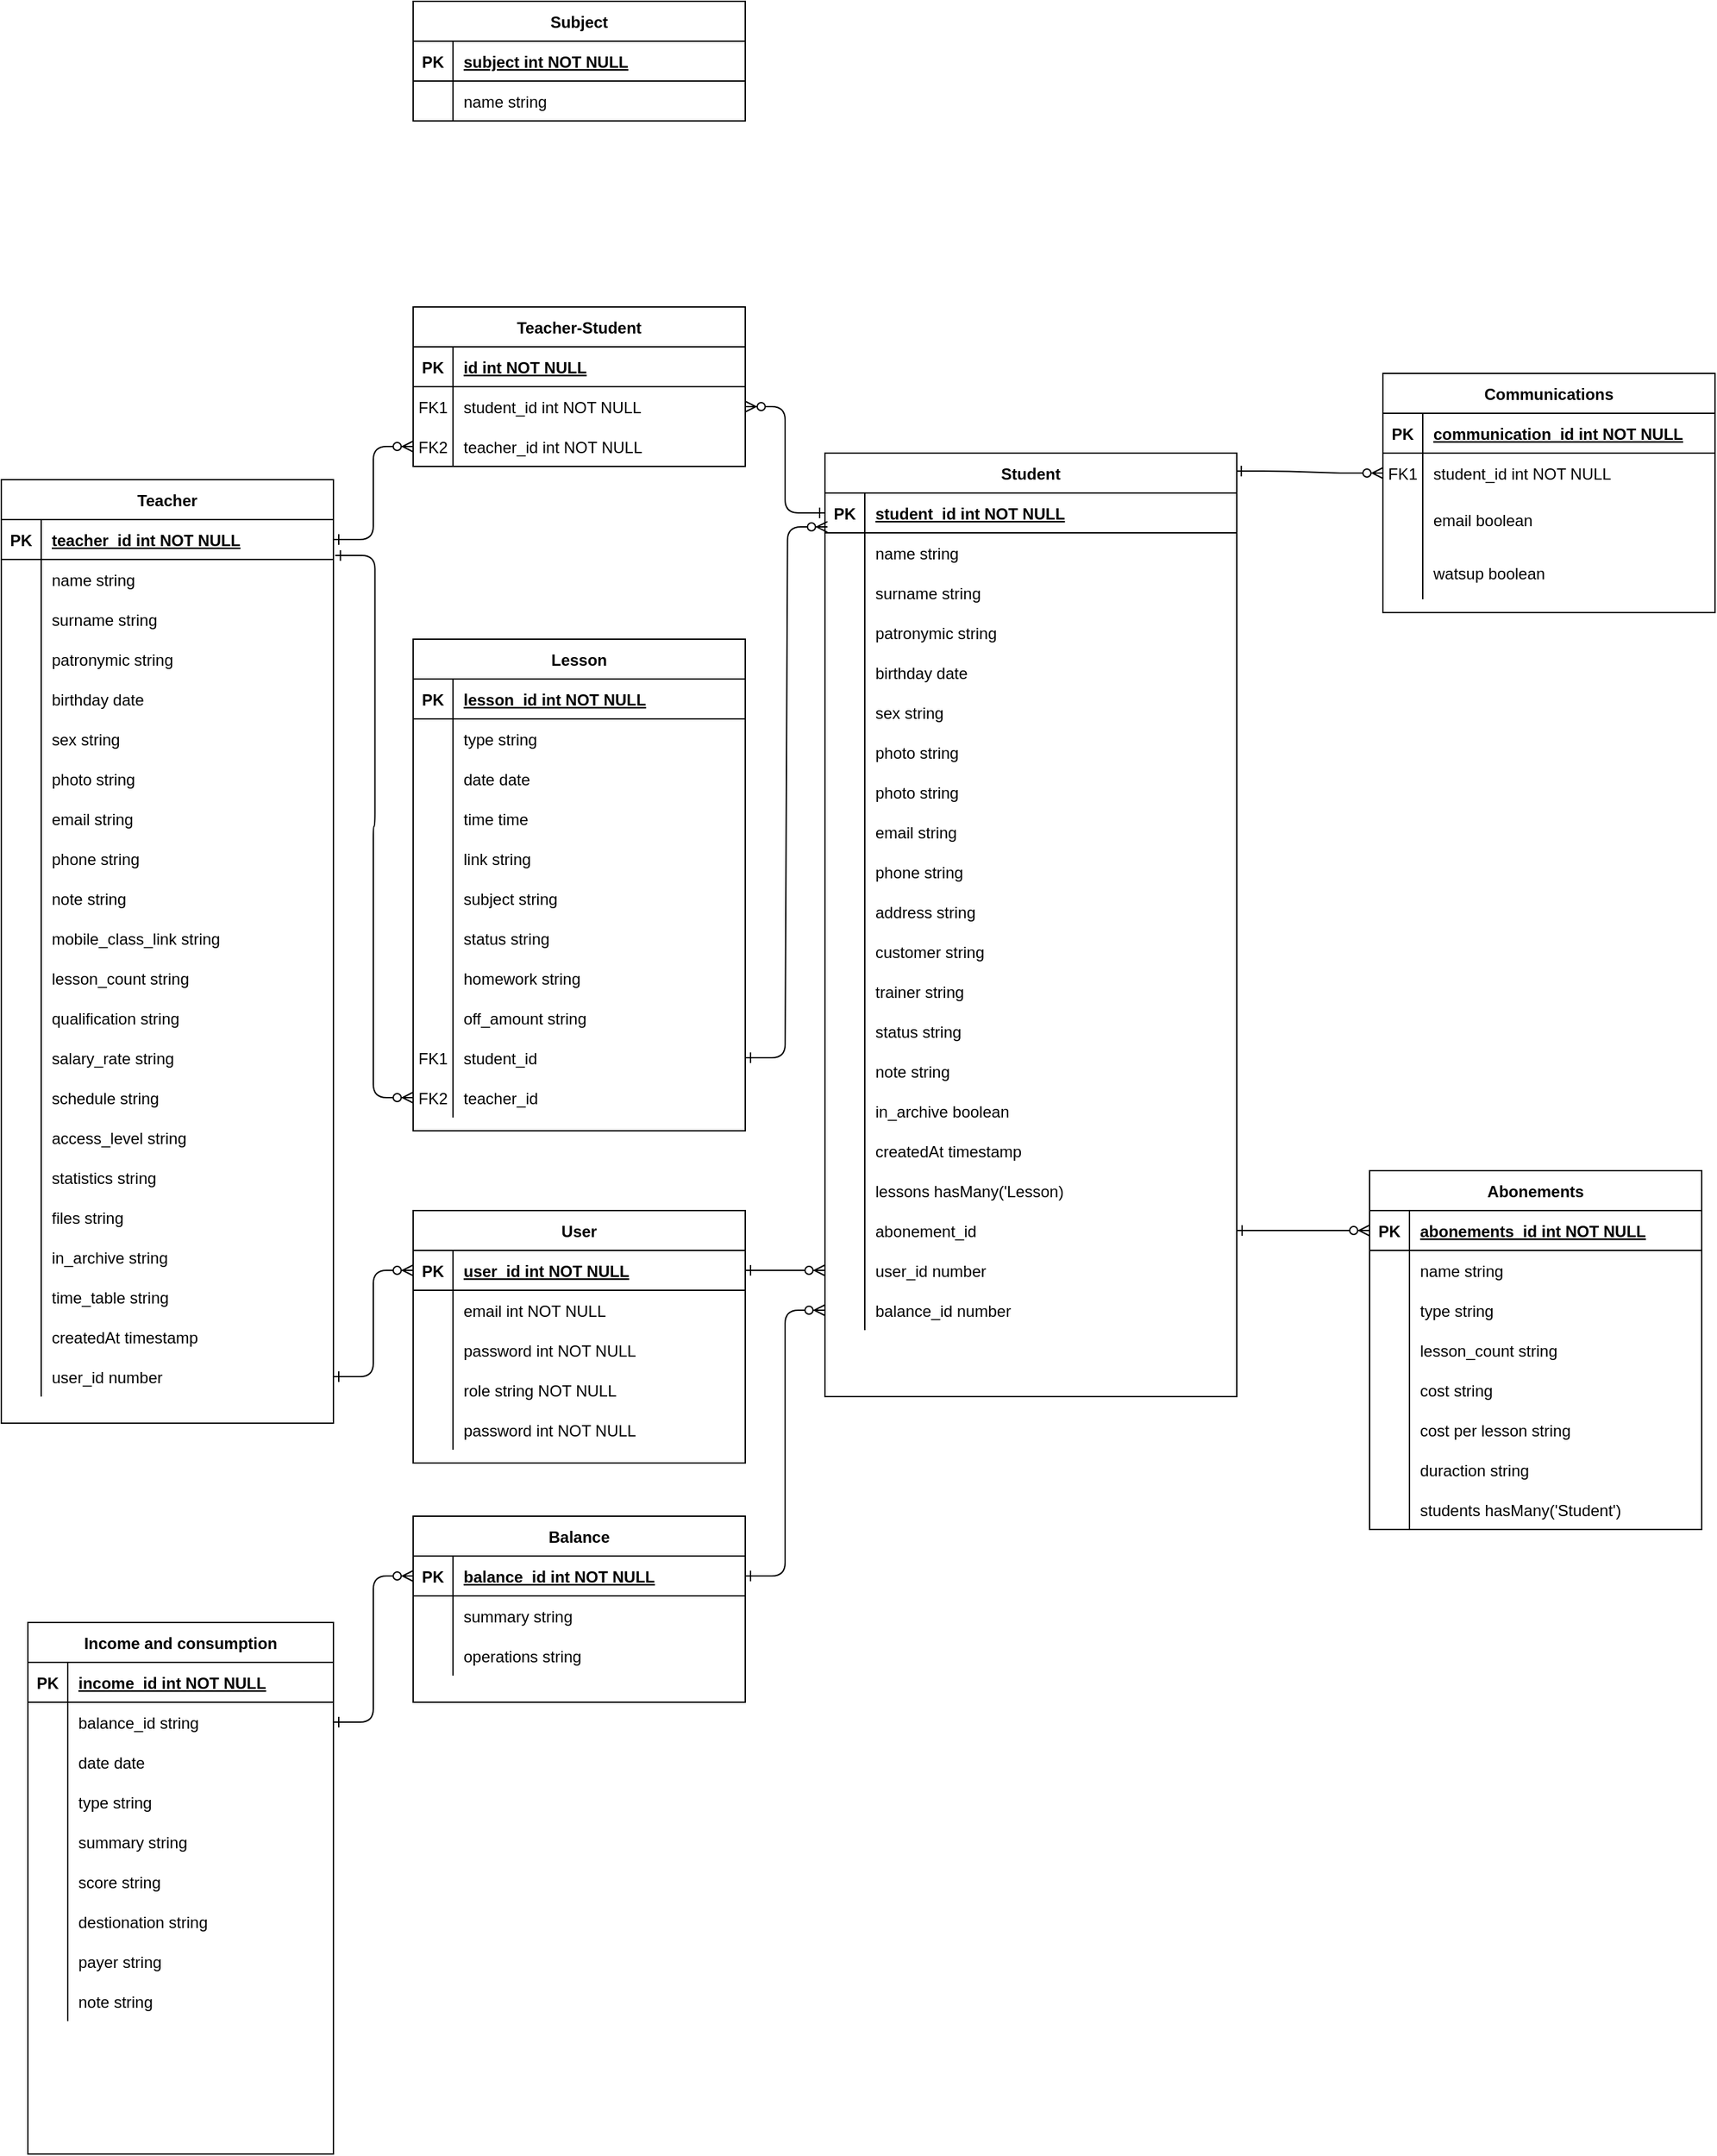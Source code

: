 <mxfile version="13.6.6" type="github">
  <diagram id="R2lEEEUBdFMjLlhIrx00" name="Page-1">
    <mxGraphModel dx="1283" dy="730" grid="1" gridSize="10" guides="1" tooltips="1" connect="1" arrows="1" fold="1" page="1" pageScale="1" pageWidth="850" pageHeight="1100" math="0" shadow="0" extFonts="Permanent Marker^https://fonts.googleapis.com/css?family=Permanent+Marker">
      <root>
        <mxCell id="0" />
        <mxCell id="1" parent="0" />
        <mxCell id="C-vyLk0tnHw3VtMMgP7b-1" value="" style="edgeStyle=entityRelationEdgeStyle;endArrow=ERzeroToMany;startArrow=ERone;endFill=1;startFill=0;" parent="1" source="C-vyLk0tnHw3VtMMgP7b-24" target="C-vyLk0tnHw3VtMMgP7b-6" edge="1">
          <mxGeometry width="100" height="100" relative="1" as="geometry">
            <mxPoint x="340" y="720" as="sourcePoint" />
            <mxPoint x="440" y="620" as="targetPoint" />
          </mxGeometry>
        </mxCell>
        <mxCell id="OziAbDnGmCxwqgSi69by-129" value="" style="edgeStyle=entityRelationEdgeStyle;endArrow=ERzeroToMany;startArrow=ERone;endFill=1;startFill=0;entryX=0;entryY=0.5;entryDx=0;entryDy=0;exitX=1;exitY=0.5;exitDx=0;exitDy=0;" edge="1" parent="1" source="OziAbDnGmCxwqgSi69by-47" target="OziAbDnGmCxwqgSi69by-126">
          <mxGeometry width="100" height="100" relative="1" as="geometry">
            <mxPoint x="411" y="790" as="sourcePoint" />
            <mxPoint x="480" y="785" as="targetPoint" />
          </mxGeometry>
        </mxCell>
        <mxCell id="OziAbDnGmCxwqgSi69by-113" value="Lesson" style="shape=table;startSize=30;container=1;collapsible=1;childLayout=tableLayout;fixedRows=1;rowLines=0;fontStyle=1;align=center;resizeLast=1;" vertex="1" parent="1">
          <mxGeometry x="470" y="890" width="250" height="370" as="geometry" />
        </mxCell>
        <mxCell id="OziAbDnGmCxwqgSi69by-114" value="" style="shape=partialRectangle;collapsible=0;dropTarget=0;pointerEvents=0;fillColor=none;points=[[0,0.5],[1,0.5]];portConstraint=eastwest;top=0;left=0;right=0;bottom=1;" vertex="1" parent="OziAbDnGmCxwqgSi69by-113">
          <mxGeometry y="30" width="250" height="30" as="geometry" />
        </mxCell>
        <mxCell id="OziAbDnGmCxwqgSi69by-115" value="PK" style="shape=partialRectangle;overflow=hidden;connectable=0;fillColor=none;top=0;left=0;bottom=0;right=0;fontStyle=1;" vertex="1" parent="OziAbDnGmCxwqgSi69by-114">
          <mxGeometry width="30" height="30" as="geometry" />
        </mxCell>
        <mxCell id="OziAbDnGmCxwqgSi69by-116" value="lesson_id int NOT NULL " style="shape=partialRectangle;overflow=hidden;connectable=0;fillColor=none;top=0;left=0;bottom=0;right=0;align=left;spacingLeft=6;fontStyle=5;" vertex="1" parent="OziAbDnGmCxwqgSi69by-114">
          <mxGeometry x="30" width="220" height="30" as="geometry" />
        </mxCell>
        <mxCell id="OziAbDnGmCxwqgSi69by-117" value="" style="shape=partialRectangle;collapsible=0;dropTarget=0;pointerEvents=0;fillColor=none;points=[[0,0.5],[1,0.5]];portConstraint=eastwest;top=0;left=0;right=0;bottom=0;" vertex="1" parent="OziAbDnGmCxwqgSi69by-113">
          <mxGeometry y="60" width="250" height="30" as="geometry" />
        </mxCell>
        <mxCell id="OziAbDnGmCxwqgSi69by-118" value="" style="shape=partialRectangle;overflow=hidden;connectable=0;fillColor=none;top=0;left=0;bottom=0;right=0;" vertex="1" parent="OziAbDnGmCxwqgSi69by-117">
          <mxGeometry width="30" height="30" as="geometry" />
        </mxCell>
        <mxCell id="OziAbDnGmCxwqgSi69by-119" value="type string" style="shape=partialRectangle;overflow=hidden;connectable=0;fillColor=none;top=0;left=0;bottom=0;right=0;align=left;spacingLeft=6;" vertex="1" parent="OziAbDnGmCxwqgSi69by-117">
          <mxGeometry x="30" width="220" height="30" as="geometry" />
        </mxCell>
        <mxCell id="OziAbDnGmCxwqgSi69by-130" value="" style="shape=partialRectangle;collapsible=0;dropTarget=0;pointerEvents=0;fillColor=none;points=[[0,0.5],[1,0.5]];portConstraint=eastwest;top=0;left=0;right=0;bottom=0;" vertex="1" parent="OziAbDnGmCxwqgSi69by-113">
          <mxGeometry y="90" width="250" height="30" as="geometry" />
        </mxCell>
        <mxCell id="OziAbDnGmCxwqgSi69by-131" value="" style="shape=partialRectangle;overflow=hidden;connectable=0;fillColor=none;top=0;left=0;bottom=0;right=0;" vertex="1" parent="OziAbDnGmCxwqgSi69by-130">
          <mxGeometry width="30" height="30" as="geometry" />
        </mxCell>
        <mxCell id="OziAbDnGmCxwqgSi69by-132" value="date date" style="shape=partialRectangle;overflow=hidden;connectable=0;fillColor=none;top=0;left=0;bottom=0;right=0;align=left;spacingLeft=6;" vertex="1" parent="OziAbDnGmCxwqgSi69by-130">
          <mxGeometry x="30" width="220" height="30" as="geometry" />
        </mxCell>
        <mxCell id="OziAbDnGmCxwqgSi69by-133" value="" style="shape=partialRectangle;collapsible=0;dropTarget=0;pointerEvents=0;fillColor=none;points=[[0,0.5],[1,0.5]];portConstraint=eastwest;top=0;left=0;right=0;bottom=0;" vertex="1" parent="OziAbDnGmCxwqgSi69by-113">
          <mxGeometry y="120" width="250" height="30" as="geometry" />
        </mxCell>
        <mxCell id="OziAbDnGmCxwqgSi69by-134" value="" style="shape=partialRectangle;overflow=hidden;connectable=0;fillColor=none;top=0;left=0;bottom=0;right=0;" vertex="1" parent="OziAbDnGmCxwqgSi69by-133">
          <mxGeometry width="30" height="30" as="geometry" />
        </mxCell>
        <mxCell id="OziAbDnGmCxwqgSi69by-135" value="time time" style="shape=partialRectangle;overflow=hidden;connectable=0;fillColor=none;top=0;left=0;bottom=0;right=0;align=left;spacingLeft=6;" vertex="1" parent="OziAbDnGmCxwqgSi69by-133">
          <mxGeometry x="30" width="220" height="30" as="geometry" />
        </mxCell>
        <mxCell id="OziAbDnGmCxwqgSi69by-136" value="" style="shape=partialRectangle;collapsible=0;dropTarget=0;pointerEvents=0;fillColor=none;points=[[0,0.5],[1,0.5]];portConstraint=eastwest;top=0;left=0;right=0;bottom=0;" vertex="1" parent="OziAbDnGmCxwqgSi69by-113">
          <mxGeometry y="150" width="250" height="30" as="geometry" />
        </mxCell>
        <mxCell id="OziAbDnGmCxwqgSi69by-137" value="" style="shape=partialRectangle;overflow=hidden;connectable=0;fillColor=none;top=0;left=0;bottom=0;right=0;" vertex="1" parent="OziAbDnGmCxwqgSi69by-136">
          <mxGeometry width="30" height="30" as="geometry" />
        </mxCell>
        <mxCell id="OziAbDnGmCxwqgSi69by-138" value="link string" style="shape=partialRectangle;overflow=hidden;connectable=0;fillColor=none;top=0;left=0;bottom=0;right=0;align=left;spacingLeft=6;" vertex="1" parent="OziAbDnGmCxwqgSi69by-136">
          <mxGeometry x="30" width="220" height="30" as="geometry" />
        </mxCell>
        <mxCell id="OziAbDnGmCxwqgSi69by-139" value="" style="shape=partialRectangle;collapsible=0;dropTarget=0;pointerEvents=0;fillColor=none;points=[[0,0.5],[1,0.5]];portConstraint=eastwest;top=0;left=0;right=0;bottom=0;" vertex="1" parent="OziAbDnGmCxwqgSi69by-113">
          <mxGeometry y="180" width="250" height="30" as="geometry" />
        </mxCell>
        <mxCell id="OziAbDnGmCxwqgSi69by-140" value="" style="shape=partialRectangle;overflow=hidden;connectable=0;fillColor=none;top=0;left=0;bottom=0;right=0;" vertex="1" parent="OziAbDnGmCxwqgSi69by-139">
          <mxGeometry width="30" height="30" as="geometry" />
        </mxCell>
        <mxCell id="OziAbDnGmCxwqgSi69by-141" value="subject string" style="shape=partialRectangle;overflow=hidden;connectable=0;fillColor=none;top=0;left=0;bottom=0;right=0;align=left;spacingLeft=6;" vertex="1" parent="OziAbDnGmCxwqgSi69by-139">
          <mxGeometry x="30" width="220" height="30" as="geometry" />
        </mxCell>
        <mxCell id="OziAbDnGmCxwqgSi69by-142" value="" style="shape=partialRectangle;collapsible=0;dropTarget=0;pointerEvents=0;fillColor=none;points=[[0,0.5],[1,0.5]];portConstraint=eastwest;top=0;left=0;right=0;bottom=0;" vertex="1" parent="OziAbDnGmCxwqgSi69by-113">
          <mxGeometry y="210" width="250" height="30" as="geometry" />
        </mxCell>
        <mxCell id="OziAbDnGmCxwqgSi69by-143" value="" style="shape=partialRectangle;overflow=hidden;connectable=0;fillColor=none;top=0;left=0;bottom=0;right=0;" vertex="1" parent="OziAbDnGmCxwqgSi69by-142">
          <mxGeometry width="30" height="30" as="geometry" />
        </mxCell>
        <mxCell id="OziAbDnGmCxwqgSi69by-144" value="status string" style="shape=partialRectangle;overflow=hidden;connectable=0;fillColor=none;top=0;left=0;bottom=0;right=0;align=left;spacingLeft=6;" vertex="1" parent="OziAbDnGmCxwqgSi69by-142">
          <mxGeometry x="30" width="220" height="30" as="geometry" />
        </mxCell>
        <mxCell id="OziAbDnGmCxwqgSi69by-145" value="" style="shape=partialRectangle;collapsible=0;dropTarget=0;pointerEvents=0;fillColor=none;points=[[0,0.5],[1,0.5]];portConstraint=eastwest;top=0;left=0;right=0;bottom=0;" vertex="1" parent="OziAbDnGmCxwqgSi69by-113">
          <mxGeometry y="240" width="250" height="30" as="geometry" />
        </mxCell>
        <mxCell id="OziAbDnGmCxwqgSi69by-146" value="" style="shape=partialRectangle;overflow=hidden;connectable=0;fillColor=none;top=0;left=0;bottom=0;right=0;" vertex="1" parent="OziAbDnGmCxwqgSi69by-145">
          <mxGeometry width="30" height="30" as="geometry" />
        </mxCell>
        <mxCell id="OziAbDnGmCxwqgSi69by-147" value="homework string" style="shape=partialRectangle;overflow=hidden;connectable=0;fillColor=none;top=0;left=0;bottom=0;right=0;align=left;spacingLeft=6;" vertex="1" parent="OziAbDnGmCxwqgSi69by-145">
          <mxGeometry x="30" width="220" height="30" as="geometry" />
        </mxCell>
        <mxCell id="OziAbDnGmCxwqgSi69by-148" value="" style="shape=partialRectangle;collapsible=0;dropTarget=0;pointerEvents=0;fillColor=none;points=[[0,0.5],[1,0.5]];portConstraint=eastwest;top=0;left=0;right=0;bottom=0;" vertex="1" parent="OziAbDnGmCxwqgSi69by-113">
          <mxGeometry y="270" width="250" height="30" as="geometry" />
        </mxCell>
        <mxCell id="OziAbDnGmCxwqgSi69by-149" value="" style="shape=partialRectangle;overflow=hidden;connectable=0;fillColor=none;top=0;left=0;bottom=0;right=0;" vertex="1" parent="OziAbDnGmCxwqgSi69by-148">
          <mxGeometry width="30" height="30" as="geometry" />
        </mxCell>
        <mxCell id="OziAbDnGmCxwqgSi69by-150" value="off_amount string" style="shape=partialRectangle;overflow=hidden;connectable=0;fillColor=none;top=0;left=0;bottom=0;right=0;align=left;spacingLeft=6;" vertex="1" parent="OziAbDnGmCxwqgSi69by-148">
          <mxGeometry x="30" width="220" height="30" as="geometry" />
        </mxCell>
        <mxCell id="OziAbDnGmCxwqgSi69by-151" value="" style="shape=partialRectangle;collapsible=0;dropTarget=0;pointerEvents=0;fillColor=none;points=[[0,0.5],[1,0.5]];portConstraint=eastwest;top=0;left=0;right=0;bottom=0;" vertex="1" parent="OziAbDnGmCxwqgSi69by-113">
          <mxGeometry y="300" width="250" height="30" as="geometry" />
        </mxCell>
        <mxCell id="OziAbDnGmCxwqgSi69by-152" value="FK1" style="shape=partialRectangle;overflow=hidden;connectable=0;fillColor=none;top=0;left=0;bottom=0;right=0;" vertex="1" parent="OziAbDnGmCxwqgSi69by-151">
          <mxGeometry width="30" height="30" as="geometry" />
        </mxCell>
        <mxCell id="OziAbDnGmCxwqgSi69by-153" value="student_id" style="shape=partialRectangle;overflow=hidden;connectable=0;fillColor=none;top=0;left=0;bottom=0;right=0;align=left;spacingLeft=6;" vertex="1" parent="OziAbDnGmCxwqgSi69by-151">
          <mxGeometry x="30" width="220" height="30" as="geometry" />
        </mxCell>
        <mxCell id="OziAbDnGmCxwqgSi69by-154" value="" style="shape=partialRectangle;collapsible=0;dropTarget=0;pointerEvents=0;fillColor=none;points=[[0,0.5],[1,0.5]];portConstraint=eastwest;top=0;left=0;right=0;bottom=0;" vertex="1" parent="OziAbDnGmCxwqgSi69by-113">
          <mxGeometry y="330" width="250" height="30" as="geometry" />
        </mxCell>
        <mxCell id="OziAbDnGmCxwqgSi69by-155" value="FK2" style="shape=partialRectangle;overflow=hidden;connectable=0;fillColor=none;top=0;left=0;bottom=0;right=0;" vertex="1" parent="OziAbDnGmCxwqgSi69by-154">
          <mxGeometry width="30" height="30" as="geometry" />
        </mxCell>
        <mxCell id="OziAbDnGmCxwqgSi69by-156" value="teacher_id" style="shape=partialRectangle;overflow=hidden;connectable=0;fillColor=none;top=0;left=0;bottom=0;right=0;align=left;spacingLeft=6;" vertex="1" parent="OziAbDnGmCxwqgSi69by-154">
          <mxGeometry x="30" width="220" height="30" as="geometry" />
        </mxCell>
        <mxCell id="C-vyLk0tnHw3VtMMgP7b-2" value="Teacher-Student" style="shape=table;startSize=30;container=1;collapsible=1;childLayout=tableLayout;fixedRows=1;rowLines=0;fontStyle=1;align=center;resizeLast=1;" parent="1" vertex="1">
          <mxGeometry x="470" y="640" width="250" height="120" as="geometry" />
        </mxCell>
        <mxCell id="C-vyLk0tnHw3VtMMgP7b-3" value="" style="shape=partialRectangle;collapsible=0;dropTarget=0;pointerEvents=0;fillColor=none;points=[[0,0.5],[1,0.5]];portConstraint=eastwest;top=0;left=0;right=0;bottom=1;" parent="C-vyLk0tnHw3VtMMgP7b-2" vertex="1">
          <mxGeometry y="30" width="250" height="30" as="geometry" />
        </mxCell>
        <mxCell id="C-vyLk0tnHw3VtMMgP7b-4" value="PK" style="shape=partialRectangle;overflow=hidden;connectable=0;fillColor=none;top=0;left=0;bottom=0;right=0;fontStyle=1;" parent="C-vyLk0tnHw3VtMMgP7b-3" vertex="1">
          <mxGeometry width="30" height="30" as="geometry" />
        </mxCell>
        <mxCell id="C-vyLk0tnHw3VtMMgP7b-5" value="id int NOT NULL " style="shape=partialRectangle;overflow=hidden;connectable=0;fillColor=none;top=0;left=0;bottom=0;right=0;align=left;spacingLeft=6;fontStyle=5;" parent="C-vyLk0tnHw3VtMMgP7b-3" vertex="1">
          <mxGeometry x="30" width="220" height="30" as="geometry" />
        </mxCell>
        <mxCell id="C-vyLk0tnHw3VtMMgP7b-6" value="" style="shape=partialRectangle;collapsible=0;dropTarget=0;pointerEvents=0;fillColor=none;points=[[0,0.5],[1,0.5]];portConstraint=eastwest;top=0;left=0;right=0;bottom=0;" parent="C-vyLk0tnHw3VtMMgP7b-2" vertex="1">
          <mxGeometry y="60" width="250" height="30" as="geometry" />
        </mxCell>
        <mxCell id="C-vyLk0tnHw3VtMMgP7b-7" value="FK1" style="shape=partialRectangle;overflow=hidden;connectable=0;fillColor=none;top=0;left=0;bottom=0;right=0;" parent="C-vyLk0tnHw3VtMMgP7b-6" vertex="1">
          <mxGeometry width="30" height="30" as="geometry" />
        </mxCell>
        <mxCell id="C-vyLk0tnHw3VtMMgP7b-8" value="student_id int NOT NULL" style="shape=partialRectangle;overflow=hidden;connectable=0;fillColor=none;top=0;left=0;bottom=0;right=0;align=left;spacingLeft=6;" parent="C-vyLk0tnHw3VtMMgP7b-6" vertex="1">
          <mxGeometry x="30" width="220" height="30" as="geometry" />
        </mxCell>
        <mxCell id="OziAbDnGmCxwqgSi69by-126" value="" style="shape=partialRectangle;collapsible=0;dropTarget=0;pointerEvents=0;fillColor=none;points=[[0,0.5],[1,0.5]];portConstraint=eastwest;top=0;left=0;right=0;bottom=0;" vertex="1" parent="C-vyLk0tnHw3VtMMgP7b-2">
          <mxGeometry y="90" width="250" height="30" as="geometry" />
        </mxCell>
        <mxCell id="OziAbDnGmCxwqgSi69by-127" value="FK2" style="shape=partialRectangle;overflow=hidden;connectable=0;fillColor=none;top=0;left=0;bottom=0;right=0;" vertex="1" parent="OziAbDnGmCxwqgSi69by-126">
          <mxGeometry width="30" height="30" as="geometry" />
        </mxCell>
        <mxCell id="OziAbDnGmCxwqgSi69by-128" value="teacher_id int NOT NULL" style="shape=partialRectangle;overflow=hidden;connectable=0;fillColor=none;top=0;left=0;bottom=0;right=0;align=left;spacingLeft=6;" vertex="1" parent="OziAbDnGmCxwqgSi69by-126">
          <mxGeometry x="30" width="220" height="30" as="geometry" />
        </mxCell>
        <mxCell id="OziAbDnGmCxwqgSi69by-160" value="" style="edgeStyle=entityRelationEdgeStyle;endArrow=ERzeroToMany;startArrow=ERone;endFill=1;startFill=0;entryX=0.006;entryY=-0.149;entryDx=0;entryDy=0;entryPerimeter=0;" edge="1" parent="1" source="OziAbDnGmCxwqgSi69by-151" target="C-vyLk0tnHw3VtMMgP7b-27">
          <mxGeometry width="100" height="100" relative="1" as="geometry">
            <mxPoint x="20" y="850" as="sourcePoint" />
            <mxPoint x="1090" y="800" as="targetPoint" />
          </mxGeometry>
        </mxCell>
        <mxCell id="OziAbDnGmCxwqgSi69by-162" value="" style="edgeStyle=entityRelationEdgeStyle;endArrow=ERzeroToMany;startArrow=ERone;endFill=1;startFill=0;exitX=1.005;exitY=0.902;exitDx=0;exitDy=0;entryX=0;entryY=0.5;entryDx=0;entryDy=0;exitPerimeter=0;" edge="1" parent="1" source="OziAbDnGmCxwqgSi69by-47" target="OziAbDnGmCxwqgSi69by-154">
          <mxGeometry width="100" height="100" relative="1" as="geometry">
            <mxPoint x="320.0" y="520" as="sourcePoint" />
            <mxPoint x="380.0" y="580.0" as="targetPoint" />
          </mxGeometry>
        </mxCell>
        <mxCell id="OziAbDnGmCxwqgSi69by-216" value="" style="edgeStyle=entityRelationEdgeStyle;endArrow=ERzeroToMany;startArrow=ERone;endFill=1;startFill=0;entryX=0;entryY=0.5;entryDx=0;entryDy=0;" edge="1" parent="1" source="OziAbDnGmCxwqgSi69by-209" target="OziAbDnGmCxwqgSi69by-173">
          <mxGeometry width="100" height="100" relative="1" as="geometry">
            <mxPoint x="1030" y="1330.0" as="sourcePoint" />
            <mxPoint x="1090" y="1430.0" as="targetPoint" />
          </mxGeometry>
        </mxCell>
        <mxCell id="C-vyLk0tnHw3VtMMgP7b-13" value="Communications" style="shape=table;startSize=30;container=1;collapsible=1;childLayout=tableLayout;fixedRows=1;rowLines=0;fontStyle=1;align=center;resizeLast=1;" parent="1" vertex="1">
          <mxGeometry x="1200" y="690" width="250" height="180" as="geometry" />
        </mxCell>
        <mxCell id="C-vyLk0tnHw3VtMMgP7b-14" value="" style="shape=partialRectangle;collapsible=0;dropTarget=0;pointerEvents=0;fillColor=none;points=[[0,0.5],[1,0.5]];portConstraint=eastwest;top=0;left=0;right=0;bottom=1;" parent="C-vyLk0tnHw3VtMMgP7b-13" vertex="1">
          <mxGeometry y="30" width="250" height="30" as="geometry" />
        </mxCell>
        <mxCell id="C-vyLk0tnHw3VtMMgP7b-15" value="PK" style="shape=partialRectangle;overflow=hidden;connectable=0;fillColor=none;top=0;left=0;bottom=0;right=0;fontStyle=1;" parent="C-vyLk0tnHw3VtMMgP7b-14" vertex="1">
          <mxGeometry width="30" height="30" as="geometry" />
        </mxCell>
        <mxCell id="C-vyLk0tnHw3VtMMgP7b-16" value="communication_id int NOT NULL " style="shape=partialRectangle;overflow=hidden;connectable=0;fillColor=none;top=0;left=0;bottom=0;right=0;align=left;spacingLeft=6;fontStyle=5;" parent="C-vyLk0tnHw3VtMMgP7b-14" vertex="1">
          <mxGeometry x="30" width="220" height="30" as="geometry" />
        </mxCell>
        <mxCell id="C-vyLk0tnHw3VtMMgP7b-17" value="" style="shape=partialRectangle;collapsible=0;dropTarget=0;pointerEvents=0;fillColor=none;points=[[0,0.5],[1,0.5]];portConstraint=eastwest;top=0;left=0;right=0;bottom=0;" parent="C-vyLk0tnHw3VtMMgP7b-13" vertex="1">
          <mxGeometry y="60" width="250" height="30" as="geometry" />
        </mxCell>
        <mxCell id="C-vyLk0tnHw3VtMMgP7b-18" value="FK1" style="shape=partialRectangle;overflow=hidden;connectable=0;fillColor=none;top=0;left=0;bottom=0;right=0;" parent="C-vyLk0tnHw3VtMMgP7b-17" vertex="1">
          <mxGeometry width="30" height="30" as="geometry" />
        </mxCell>
        <mxCell id="C-vyLk0tnHw3VtMMgP7b-19" value="student_id int NOT NULL" style="shape=partialRectangle;overflow=hidden;connectable=0;fillColor=none;top=0;left=0;bottom=0;right=0;align=left;spacingLeft=6;" parent="C-vyLk0tnHw3VtMMgP7b-17" vertex="1">
          <mxGeometry x="30" width="220" height="30" as="geometry" />
        </mxCell>
        <mxCell id="C-vyLk0tnHw3VtMMgP7b-20" value="" style="shape=partialRectangle;collapsible=0;dropTarget=0;pointerEvents=0;fillColor=none;points=[[0,0.5],[1,0.5]];portConstraint=eastwest;top=0;left=0;right=0;bottom=0;" parent="C-vyLk0tnHw3VtMMgP7b-13" vertex="1">
          <mxGeometry y="90" width="250" height="40" as="geometry" />
        </mxCell>
        <mxCell id="C-vyLk0tnHw3VtMMgP7b-21" value="" style="shape=partialRectangle;overflow=hidden;connectable=0;fillColor=none;top=0;left=0;bottom=0;right=0;" parent="C-vyLk0tnHw3VtMMgP7b-20" vertex="1">
          <mxGeometry width="30" height="40" as="geometry" />
        </mxCell>
        <mxCell id="C-vyLk0tnHw3VtMMgP7b-22" value="email boolean" style="shape=partialRectangle;overflow=hidden;connectable=0;fillColor=none;top=0;left=0;bottom=0;right=0;align=left;spacingLeft=6;" parent="C-vyLk0tnHw3VtMMgP7b-20" vertex="1">
          <mxGeometry x="30" width="220" height="40" as="geometry" />
        </mxCell>
        <mxCell id="OziAbDnGmCxwqgSi69by-217" value="" style="shape=partialRectangle;collapsible=0;dropTarget=0;pointerEvents=0;fillColor=none;points=[[0,0.5],[1,0.5]];portConstraint=eastwest;top=0;left=0;right=0;bottom=0;" vertex="1" parent="C-vyLk0tnHw3VtMMgP7b-13">
          <mxGeometry y="130" width="250" height="40" as="geometry" />
        </mxCell>
        <mxCell id="OziAbDnGmCxwqgSi69by-218" value="" style="shape=partialRectangle;overflow=hidden;connectable=0;fillColor=none;top=0;left=0;bottom=0;right=0;" vertex="1" parent="OziAbDnGmCxwqgSi69by-217">
          <mxGeometry width="30" height="40" as="geometry" />
        </mxCell>
        <mxCell id="OziAbDnGmCxwqgSi69by-219" value="watsup boolean" style="shape=partialRectangle;overflow=hidden;connectable=0;fillColor=none;top=0;left=0;bottom=0;right=0;align=left;spacingLeft=6;" vertex="1" parent="OziAbDnGmCxwqgSi69by-217">
          <mxGeometry x="30" width="220" height="40" as="geometry" />
        </mxCell>
        <mxCell id="OziAbDnGmCxwqgSi69by-221" value="" style="edgeStyle=entityRelationEdgeStyle;endArrow=ERzeroToMany;startArrow=ERone;endFill=1;startFill=0;entryX=0;entryY=0.5;entryDx=0;entryDy=0;exitX=0.998;exitY=0.019;exitDx=0;exitDy=0;exitPerimeter=0;" edge="1" parent="1" source="C-vyLk0tnHw3VtMMgP7b-23" target="C-vyLk0tnHw3VtMMgP7b-17">
          <mxGeometry width="100" height="100" relative="1" as="geometry">
            <mxPoint x="1300" y="795" as="sourcePoint" />
            <mxPoint x="1359" y="750" as="targetPoint" />
          </mxGeometry>
        </mxCell>
        <mxCell id="OziAbDnGmCxwqgSi69by-248" value="" style="edgeStyle=entityRelationEdgeStyle;endArrow=ERzeroToMany;startArrow=ERone;endFill=1;startFill=0;entryX=0;entryY=0.5;entryDx=0;entryDy=0;exitX=1;exitY=0.5;exitDx=0;exitDy=0;" edge="1" parent="1" source="OziAbDnGmCxwqgSi69by-223" target="OziAbDnGmCxwqgSi69by-245">
          <mxGeometry width="100" height="100" relative="1" as="geometry">
            <mxPoint x="658" y="1479.47" as="sourcePoint" />
            <mxPoint x="849.86" y="1080.0" as="targetPoint" />
          </mxGeometry>
        </mxCell>
        <mxCell id="OziAbDnGmCxwqgSi69by-253" value="Subject" style="shape=table;startSize=30;container=1;collapsible=1;childLayout=tableLayout;fixedRows=1;rowLines=0;fontStyle=1;align=center;resizeLast=1;" vertex="1" parent="1">
          <mxGeometry x="470" y="410" width="250" height="90" as="geometry" />
        </mxCell>
        <mxCell id="OziAbDnGmCxwqgSi69by-254" value="" style="shape=partialRectangle;collapsible=0;dropTarget=0;pointerEvents=0;fillColor=none;points=[[0,0.5],[1,0.5]];portConstraint=eastwest;top=0;left=0;right=0;bottom=1;" vertex="1" parent="OziAbDnGmCxwqgSi69by-253">
          <mxGeometry y="30" width="250" height="30" as="geometry" />
        </mxCell>
        <mxCell id="OziAbDnGmCxwqgSi69by-255" value="PK" style="shape=partialRectangle;overflow=hidden;connectable=0;fillColor=none;top=0;left=0;bottom=0;right=0;fontStyle=1;" vertex="1" parent="OziAbDnGmCxwqgSi69by-254">
          <mxGeometry width="30" height="30" as="geometry" />
        </mxCell>
        <mxCell id="OziAbDnGmCxwqgSi69by-256" value="subject int NOT NULL " style="shape=partialRectangle;overflow=hidden;connectable=0;fillColor=none;top=0;left=0;bottom=0;right=0;align=left;spacingLeft=6;fontStyle=5;" vertex="1" parent="OziAbDnGmCxwqgSi69by-254">
          <mxGeometry x="30" width="220" height="30" as="geometry" />
        </mxCell>
        <mxCell id="OziAbDnGmCxwqgSi69by-257" value="" style="shape=partialRectangle;collapsible=0;dropTarget=0;pointerEvents=0;fillColor=none;points=[[0,0.5],[1,0.5]];portConstraint=eastwest;top=0;left=0;right=0;bottom=0;" vertex="1" parent="OziAbDnGmCxwqgSi69by-253">
          <mxGeometry y="60" width="250" height="30" as="geometry" />
        </mxCell>
        <mxCell id="OziAbDnGmCxwqgSi69by-258" value="" style="shape=partialRectangle;overflow=hidden;connectable=0;fillColor=none;top=0;left=0;bottom=0;right=0;" vertex="1" parent="OziAbDnGmCxwqgSi69by-257">
          <mxGeometry width="30" height="30" as="geometry" />
        </mxCell>
        <mxCell id="OziAbDnGmCxwqgSi69by-259" value="name string" style="shape=partialRectangle;overflow=hidden;connectable=0;fillColor=none;top=0;left=0;bottom=0;right=0;align=left;spacingLeft=6;" vertex="1" parent="OziAbDnGmCxwqgSi69by-257">
          <mxGeometry x="30" width="220" height="30" as="geometry" />
        </mxCell>
        <mxCell id="OziAbDnGmCxwqgSi69by-222" value="User" style="shape=table;startSize=30;container=1;collapsible=1;childLayout=tableLayout;fixedRows=1;rowLines=0;fontStyle=1;align=center;resizeLast=1;" vertex="1" parent="1">
          <mxGeometry x="470" y="1320" width="250" height="190" as="geometry" />
        </mxCell>
        <mxCell id="OziAbDnGmCxwqgSi69by-223" value="" style="shape=partialRectangle;collapsible=0;dropTarget=0;pointerEvents=0;fillColor=none;points=[[0,0.5],[1,0.5]];portConstraint=eastwest;top=0;left=0;right=0;bottom=1;" vertex="1" parent="OziAbDnGmCxwqgSi69by-222">
          <mxGeometry y="30" width="250" height="30" as="geometry" />
        </mxCell>
        <mxCell id="OziAbDnGmCxwqgSi69by-224" value="PK" style="shape=partialRectangle;overflow=hidden;connectable=0;fillColor=none;top=0;left=0;bottom=0;right=0;fontStyle=1;" vertex="1" parent="OziAbDnGmCxwqgSi69by-223">
          <mxGeometry width="30" height="30" as="geometry" />
        </mxCell>
        <mxCell id="OziAbDnGmCxwqgSi69by-225" value="user_id int NOT NULL " style="shape=partialRectangle;overflow=hidden;connectable=0;fillColor=none;top=0;left=0;bottom=0;right=0;align=left;spacingLeft=6;fontStyle=5;" vertex="1" parent="OziAbDnGmCxwqgSi69by-223">
          <mxGeometry x="30" width="220" height="30" as="geometry" />
        </mxCell>
        <mxCell id="OziAbDnGmCxwqgSi69by-226" value="" style="shape=partialRectangle;collapsible=0;dropTarget=0;pointerEvents=0;fillColor=none;points=[[0,0.5],[1,0.5]];portConstraint=eastwest;top=0;left=0;right=0;bottom=0;" vertex="1" parent="OziAbDnGmCxwqgSi69by-222">
          <mxGeometry y="60" width="250" height="30" as="geometry" />
        </mxCell>
        <mxCell id="OziAbDnGmCxwqgSi69by-227" value="" style="shape=partialRectangle;overflow=hidden;connectable=0;fillColor=none;top=0;left=0;bottom=0;right=0;" vertex="1" parent="OziAbDnGmCxwqgSi69by-226">
          <mxGeometry width="30" height="30" as="geometry" />
        </mxCell>
        <mxCell id="OziAbDnGmCxwqgSi69by-228" value="email int NOT NULL" style="shape=partialRectangle;overflow=hidden;connectable=0;fillColor=none;top=0;left=0;bottom=0;right=0;align=left;spacingLeft=6;" vertex="1" parent="OziAbDnGmCxwqgSi69by-226">
          <mxGeometry x="30" width="220" height="30" as="geometry" />
        </mxCell>
        <mxCell id="OziAbDnGmCxwqgSi69by-229" value="" style="shape=partialRectangle;collapsible=0;dropTarget=0;pointerEvents=0;fillColor=none;points=[[0,0.5],[1,0.5]];portConstraint=eastwest;top=0;left=0;right=0;bottom=0;" vertex="1" parent="OziAbDnGmCxwqgSi69by-222">
          <mxGeometry y="90" width="250" height="30" as="geometry" />
        </mxCell>
        <mxCell id="OziAbDnGmCxwqgSi69by-230" value="" style="shape=partialRectangle;overflow=hidden;connectable=0;fillColor=none;top=0;left=0;bottom=0;right=0;" vertex="1" parent="OziAbDnGmCxwqgSi69by-229">
          <mxGeometry width="30" height="30" as="geometry" />
        </mxCell>
        <mxCell id="OziAbDnGmCxwqgSi69by-231" value="password int NOT NULL" style="shape=partialRectangle;overflow=hidden;connectable=0;fillColor=none;top=0;left=0;bottom=0;right=0;align=left;spacingLeft=6;" vertex="1" parent="OziAbDnGmCxwqgSi69by-229">
          <mxGeometry x="30" width="220" height="30" as="geometry" />
        </mxCell>
        <mxCell id="OziAbDnGmCxwqgSi69by-232" value="" style="shape=partialRectangle;collapsible=0;dropTarget=0;pointerEvents=0;fillColor=none;points=[[0,0.5],[1,0.5]];portConstraint=eastwest;top=0;left=0;right=0;bottom=0;" vertex="1" parent="OziAbDnGmCxwqgSi69by-222">
          <mxGeometry y="120" width="250" height="30" as="geometry" />
        </mxCell>
        <mxCell id="OziAbDnGmCxwqgSi69by-233" value="" style="shape=partialRectangle;overflow=hidden;connectable=0;fillColor=none;top=0;left=0;bottom=0;right=0;" vertex="1" parent="OziAbDnGmCxwqgSi69by-232">
          <mxGeometry width="30" height="30" as="geometry" />
        </mxCell>
        <mxCell id="OziAbDnGmCxwqgSi69by-234" value="role string NOT NULL" style="shape=partialRectangle;overflow=hidden;connectable=0;fillColor=none;top=0;left=0;bottom=0;right=0;align=left;spacingLeft=6;" vertex="1" parent="OziAbDnGmCxwqgSi69by-232">
          <mxGeometry x="30" width="220" height="30" as="geometry" />
        </mxCell>
        <mxCell id="OziAbDnGmCxwqgSi69by-235" value="" style="shape=partialRectangle;collapsible=0;dropTarget=0;pointerEvents=0;fillColor=none;points=[[0,0.5],[1,0.5]];portConstraint=eastwest;top=0;left=0;right=0;bottom=0;" vertex="1" parent="OziAbDnGmCxwqgSi69by-222">
          <mxGeometry y="150" width="250" height="30" as="geometry" />
        </mxCell>
        <mxCell id="OziAbDnGmCxwqgSi69by-236" value="" style="shape=partialRectangle;overflow=hidden;connectable=0;fillColor=none;top=0;left=0;bottom=0;right=0;" vertex="1" parent="OziAbDnGmCxwqgSi69by-235">
          <mxGeometry width="30" height="30" as="geometry" />
        </mxCell>
        <mxCell id="OziAbDnGmCxwqgSi69by-237" value="password int NOT NULL" style="shape=partialRectangle;overflow=hidden;connectable=0;fillColor=none;top=0;left=0;bottom=0;right=0;align=left;spacingLeft=6;" vertex="1" parent="OziAbDnGmCxwqgSi69by-235">
          <mxGeometry x="30" width="220" height="30" as="geometry" />
        </mxCell>
        <mxCell id="OziAbDnGmCxwqgSi69by-252" value="" style="edgeStyle=entityRelationEdgeStyle;endArrow=ERzeroToMany;startArrow=ERone;endFill=1;startFill=0;entryX=0;entryY=0.5;entryDx=0;entryDy=0;exitX=1;exitY=0.5;exitDx=0;exitDy=0;" edge="1" parent="1" source="OziAbDnGmCxwqgSi69by-249" target="OziAbDnGmCxwqgSi69by-223">
          <mxGeometry width="100" height="100" relative="1" as="geometry">
            <mxPoint x="270" y="1424.17" as="sourcePoint" />
            <mxPoint x="460" y="1424.17" as="targetPoint" />
          </mxGeometry>
        </mxCell>
        <mxCell id="OziAbDnGmCxwqgSi69by-46" value="Teacher" style="shape=table;startSize=30;container=1;collapsible=1;childLayout=tableLayout;fixedRows=1;rowLines=0;fontStyle=1;align=center;resizeLast=1;" vertex="1" parent="1">
          <mxGeometry x="160" y="770" width="250" height="710" as="geometry" />
        </mxCell>
        <mxCell id="OziAbDnGmCxwqgSi69by-47" value="" style="shape=partialRectangle;collapsible=0;dropTarget=0;pointerEvents=0;fillColor=none;points=[[0,0.5],[1,0.5]];portConstraint=eastwest;top=0;left=0;right=0;bottom=1;" vertex="1" parent="OziAbDnGmCxwqgSi69by-46">
          <mxGeometry y="30" width="250" height="30" as="geometry" />
        </mxCell>
        <mxCell id="OziAbDnGmCxwqgSi69by-48" value="PK" style="shape=partialRectangle;overflow=hidden;connectable=0;fillColor=none;top=0;left=0;bottom=0;right=0;fontStyle=1;" vertex="1" parent="OziAbDnGmCxwqgSi69by-47">
          <mxGeometry width="30" height="30" as="geometry" />
        </mxCell>
        <mxCell id="OziAbDnGmCxwqgSi69by-49" value="teacher_id int NOT NULL " style="shape=partialRectangle;overflow=hidden;connectable=0;fillColor=none;top=0;left=0;bottom=0;right=0;align=left;spacingLeft=6;fontStyle=5;" vertex="1" parent="OziAbDnGmCxwqgSi69by-47">
          <mxGeometry x="30" width="220" height="30" as="geometry" />
        </mxCell>
        <mxCell id="OziAbDnGmCxwqgSi69by-50" value="" style="shape=partialRectangle;collapsible=0;dropTarget=0;pointerEvents=0;fillColor=none;points=[[0,0.5],[1,0.5]];portConstraint=eastwest;top=0;left=0;right=0;bottom=0;" vertex="1" parent="OziAbDnGmCxwqgSi69by-46">
          <mxGeometry y="60" width="250" height="30" as="geometry" />
        </mxCell>
        <mxCell id="OziAbDnGmCxwqgSi69by-51" value="" style="shape=partialRectangle;overflow=hidden;connectable=0;fillColor=none;top=0;left=0;bottom=0;right=0;" vertex="1" parent="OziAbDnGmCxwqgSi69by-50">
          <mxGeometry width="30" height="30" as="geometry" />
        </mxCell>
        <mxCell id="OziAbDnGmCxwqgSi69by-52" value="name string" style="shape=partialRectangle;overflow=hidden;connectable=0;fillColor=none;top=0;left=0;bottom=0;right=0;align=left;spacingLeft=6;" vertex="1" parent="OziAbDnGmCxwqgSi69by-50">
          <mxGeometry x="30" width="220" height="30" as="geometry" />
        </mxCell>
        <mxCell id="OziAbDnGmCxwqgSi69by-53" value="" style="shape=partialRectangle;collapsible=0;dropTarget=0;pointerEvents=0;fillColor=none;points=[[0,0.5],[1,0.5]];portConstraint=eastwest;top=0;left=0;right=0;bottom=0;" vertex="1" parent="OziAbDnGmCxwqgSi69by-46">
          <mxGeometry y="90" width="250" height="30" as="geometry" />
        </mxCell>
        <mxCell id="OziAbDnGmCxwqgSi69by-54" value="" style="shape=partialRectangle;overflow=hidden;connectable=0;fillColor=none;top=0;left=0;bottom=0;right=0;" vertex="1" parent="OziAbDnGmCxwqgSi69by-53">
          <mxGeometry width="30" height="30" as="geometry" />
        </mxCell>
        <mxCell id="OziAbDnGmCxwqgSi69by-55" value="surname string" style="shape=partialRectangle;overflow=hidden;connectable=0;fillColor=none;top=0;left=0;bottom=0;right=0;align=left;spacingLeft=6;" vertex="1" parent="OziAbDnGmCxwqgSi69by-53">
          <mxGeometry x="30" width="220" height="30" as="geometry" />
        </mxCell>
        <mxCell id="OziAbDnGmCxwqgSi69by-56" value="" style="shape=partialRectangle;collapsible=0;dropTarget=0;pointerEvents=0;fillColor=none;points=[[0,0.5],[1,0.5]];portConstraint=eastwest;top=0;left=0;right=0;bottom=0;" vertex="1" parent="OziAbDnGmCxwqgSi69by-46">
          <mxGeometry y="120" width="250" height="30" as="geometry" />
        </mxCell>
        <mxCell id="OziAbDnGmCxwqgSi69by-57" value="" style="shape=partialRectangle;overflow=hidden;connectable=0;fillColor=none;top=0;left=0;bottom=0;right=0;" vertex="1" parent="OziAbDnGmCxwqgSi69by-56">
          <mxGeometry width="30" height="30" as="geometry" />
        </mxCell>
        <mxCell id="OziAbDnGmCxwqgSi69by-58" value="patronymic string" style="shape=partialRectangle;overflow=hidden;connectable=0;fillColor=none;top=0;left=0;bottom=0;right=0;align=left;spacingLeft=6;" vertex="1" parent="OziAbDnGmCxwqgSi69by-56">
          <mxGeometry x="30" width="220" height="30" as="geometry" />
        </mxCell>
        <mxCell id="OziAbDnGmCxwqgSi69by-59" value="" style="shape=partialRectangle;collapsible=0;dropTarget=0;pointerEvents=0;fillColor=none;points=[[0,0.5],[1,0.5]];portConstraint=eastwest;top=0;left=0;right=0;bottom=0;" vertex="1" parent="OziAbDnGmCxwqgSi69by-46">
          <mxGeometry y="150" width="250" height="30" as="geometry" />
        </mxCell>
        <mxCell id="OziAbDnGmCxwqgSi69by-60" value="" style="shape=partialRectangle;overflow=hidden;connectable=0;fillColor=none;top=0;left=0;bottom=0;right=0;" vertex="1" parent="OziAbDnGmCxwqgSi69by-59">
          <mxGeometry width="30" height="30" as="geometry" />
        </mxCell>
        <mxCell id="OziAbDnGmCxwqgSi69by-61" value="birthday date" style="shape=partialRectangle;overflow=hidden;connectable=0;fillColor=none;top=0;left=0;bottom=0;right=0;align=left;spacingLeft=6;" vertex="1" parent="OziAbDnGmCxwqgSi69by-59">
          <mxGeometry x="30" width="220" height="30" as="geometry" />
        </mxCell>
        <mxCell id="OziAbDnGmCxwqgSi69by-62" value="" style="shape=partialRectangle;collapsible=0;dropTarget=0;pointerEvents=0;fillColor=none;points=[[0,0.5],[1,0.5]];portConstraint=eastwest;top=0;left=0;right=0;bottom=0;" vertex="1" parent="OziAbDnGmCxwqgSi69by-46">
          <mxGeometry y="180" width="250" height="30" as="geometry" />
        </mxCell>
        <mxCell id="OziAbDnGmCxwqgSi69by-63" value="" style="shape=partialRectangle;overflow=hidden;connectable=0;fillColor=none;top=0;left=0;bottom=0;right=0;" vertex="1" parent="OziAbDnGmCxwqgSi69by-62">
          <mxGeometry width="30" height="30" as="geometry" />
        </mxCell>
        <mxCell id="OziAbDnGmCxwqgSi69by-64" value="sex string" style="shape=partialRectangle;overflow=hidden;connectable=0;fillColor=none;top=0;left=0;bottom=0;right=0;align=left;spacingLeft=6;" vertex="1" parent="OziAbDnGmCxwqgSi69by-62">
          <mxGeometry x="30" width="220" height="30" as="geometry" />
        </mxCell>
        <mxCell id="OziAbDnGmCxwqgSi69by-65" value="" style="shape=partialRectangle;collapsible=0;dropTarget=0;pointerEvents=0;fillColor=none;points=[[0,0.5],[1,0.5]];portConstraint=eastwest;top=0;left=0;right=0;bottom=0;" vertex="1" parent="OziAbDnGmCxwqgSi69by-46">
          <mxGeometry y="210" width="250" height="30" as="geometry" />
        </mxCell>
        <mxCell id="OziAbDnGmCxwqgSi69by-66" value="" style="shape=partialRectangle;overflow=hidden;connectable=0;fillColor=none;top=0;left=0;bottom=0;right=0;" vertex="1" parent="OziAbDnGmCxwqgSi69by-65">
          <mxGeometry width="30" height="30" as="geometry" />
        </mxCell>
        <mxCell id="OziAbDnGmCxwqgSi69by-67" value="photo string" style="shape=partialRectangle;overflow=hidden;connectable=0;fillColor=none;top=0;left=0;bottom=0;right=0;align=left;spacingLeft=6;" vertex="1" parent="OziAbDnGmCxwqgSi69by-65">
          <mxGeometry x="30" width="220" height="30" as="geometry" />
        </mxCell>
        <mxCell id="OziAbDnGmCxwqgSi69by-68" value="" style="shape=partialRectangle;collapsible=0;dropTarget=0;pointerEvents=0;fillColor=none;points=[[0,0.5],[1,0.5]];portConstraint=eastwest;top=0;left=0;right=0;bottom=0;" vertex="1" parent="OziAbDnGmCxwqgSi69by-46">
          <mxGeometry y="240" width="250" height="30" as="geometry" />
        </mxCell>
        <mxCell id="OziAbDnGmCxwqgSi69by-69" value="" style="shape=partialRectangle;overflow=hidden;connectable=0;fillColor=none;top=0;left=0;bottom=0;right=0;" vertex="1" parent="OziAbDnGmCxwqgSi69by-68">
          <mxGeometry width="30" height="30" as="geometry" />
        </mxCell>
        <mxCell id="OziAbDnGmCxwqgSi69by-70" value="email string" style="shape=partialRectangle;overflow=hidden;connectable=0;fillColor=none;top=0;left=0;bottom=0;right=0;align=left;spacingLeft=6;" vertex="1" parent="OziAbDnGmCxwqgSi69by-68">
          <mxGeometry x="30" width="220" height="30" as="geometry" />
        </mxCell>
        <mxCell id="OziAbDnGmCxwqgSi69by-71" value="" style="shape=partialRectangle;collapsible=0;dropTarget=0;pointerEvents=0;fillColor=none;points=[[0,0.5],[1,0.5]];portConstraint=eastwest;top=0;left=0;right=0;bottom=0;" vertex="1" parent="OziAbDnGmCxwqgSi69by-46">
          <mxGeometry y="270" width="250" height="30" as="geometry" />
        </mxCell>
        <mxCell id="OziAbDnGmCxwqgSi69by-72" value="" style="shape=partialRectangle;overflow=hidden;connectable=0;fillColor=none;top=0;left=0;bottom=0;right=0;" vertex="1" parent="OziAbDnGmCxwqgSi69by-71">
          <mxGeometry width="30" height="30" as="geometry" />
        </mxCell>
        <mxCell id="OziAbDnGmCxwqgSi69by-73" value="phone string" style="shape=partialRectangle;overflow=hidden;connectable=0;fillColor=none;top=0;left=0;bottom=0;right=0;align=left;spacingLeft=6;" vertex="1" parent="OziAbDnGmCxwqgSi69by-71">
          <mxGeometry x="30" width="220" height="30" as="geometry" />
        </mxCell>
        <mxCell id="OziAbDnGmCxwqgSi69by-74" value="" style="shape=partialRectangle;collapsible=0;dropTarget=0;pointerEvents=0;fillColor=none;points=[[0,0.5],[1,0.5]];portConstraint=eastwest;top=0;left=0;right=0;bottom=0;" vertex="1" parent="OziAbDnGmCxwqgSi69by-46">
          <mxGeometry y="300" width="250" height="30" as="geometry" />
        </mxCell>
        <mxCell id="OziAbDnGmCxwqgSi69by-75" value="" style="shape=partialRectangle;overflow=hidden;connectable=0;fillColor=none;top=0;left=0;bottom=0;right=0;" vertex="1" parent="OziAbDnGmCxwqgSi69by-74">
          <mxGeometry width="30" height="30" as="geometry" />
        </mxCell>
        <mxCell id="OziAbDnGmCxwqgSi69by-76" value="note string" style="shape=partialRectangle;overflow=hidden;connectable=0;fillColor=none;top=0;left=0;bottom=0;right=0;align=left;spacingLeft=6;" vertex="1" parent="OziAbDnGmCxwqgSi69by-74">
          <mxGeometry x="30" width="220" height="30" as="geometry" />
        </mxCell>
        <mxCell id="OziAbDnGmCxwqgSi69by-77" value="" style="shape=partialRectangle;collapsible=0;dropTarget=0;pointerEvents=0;fillColor=none;points=[[0,0.5],[1,0.5]];portConstraint=eastwest;top=0;left=0;right=0;bottom=0;" vertex="1" parent="OziAbDnGmCxwqgSi69by-46">
          <mxGeometry y="330" width="250" height="30" as="geometry" />
        </mxCell>
        <mxCell id="OziAbDnGmCxwqgSi69by-78" value="" style="shape=partialRectangle;overflow=hidden;connectable=0;fillColor=none;top=0;left=0;bottom=0;right=0;" vertex="1" parent="OziAbDnGmCxwqgSi69by-77">
          <mxGeometry width="30" height="30" as="geometry" />
        </mxCell>
        <mxCell id="OziAbDnGmCxwqgSi69by-79" value="mobile_class_link string" style="shape=partialRectangle;overflow=hidden;connectable=0;fillColor=none;top=0;left=0;bottom=0;right=0;align=left;spacingLeft=6;" vertex="1" parent="OziAbDnGmCxwqgSi69by-77">
          <mxGeometry x="30" width="220" height="30" as="geometry" />
        </mxCell>
        <mxCell id="OziAbDnGmCxwqgSi69by-80" value="" style="shape=partialRectangle;collapsible=0;dropTarget=0;pointerEvents=0;fillColor=none;points=[[0,0.5],[1,0.5]];portConstraint=eastwest;top=0;left=0;right=0;bottom=0;" vertex="1" parent="OziAbDnGmCxwqgSi69by-46">
          <mxGeometry y="360" width="250" height="30" as="geometry" />
        </mxCell>
        <mxCell id="OziAbDnGmCxwqgSi69by-81" value="" style="shape=partialRectangle;overflow=hidden;connectable=0;fillColor=none;top=0;left=0;bottom=0;right=0;" vertex="1" parent="OziAbDnGmCxwqgSi69by-80">
          <mxGeometry width="30" height="30" as="geometry" />
        </mxCell>
        <mxCell id="OziAbDnGmCxwqgSi69by-82" value="lesson_count string" style="shape=partialRectangle;overflow=hidden;connectable=0;fillColor=none;top=0;left=0;bottom=0;right=0;align=left;spacingLeft=6;" vertex="1" parent="OziAbDnGmCxwqgSi69by-80">
          <mxGeometry x="30" width="220" height="30" as="geometry" />
        </mxCell>
        <mxCell id="OziAbDnGmCxwqgSi69by-83" value="" style="shape=partialRectangle;collapsible=0;dropTarget=0;pointerEvents=0;fillColor=none;points=[[0,0.5],[1,0.5]];portConstraint=eastwest;top=0;left=0;right=0;bottom=0;" vertex="1" parent="OziAbDnGmCxwqgSi69by-46">
          <mxGeometry y="390" width="250" height="30" as="geometry" />
        </mxCell>
        <mxCell id="OziAbDnGmCxwqgSi69by-84" value="" style="shape=partialRectangle;overflow=hidden;connectable=0;fillColor=none;top=0;left=0;bottom=0;right=0;" vertex="1" parent="OziAbDnGmCxwqgSi69by-83">
          <mxGeometry width="30" height="30" as="geometry" />
        </mxCell>
        <mxCell id="OziAbDnGmCxwqgSi69by-85" value="qualification string" style="shape=partialRectangle;overflow=hidden;connectable=0;fillColor=none;top=0;left=0;bottom=0;right=0;align=left;spacingLeft=6;" vertex="1" parent="OziAbDnGmCxwqgSi69by-83">
          <mxGeometry x="30" width="220" height="30" as="geometry" />
        </mxCell>
        <mxCell id="OziAbDnGmCxwqgSi69by-86" value="" style="shape=partialRectangle;collapsible=0;dropTarget=0;pointerEvents=0;fillColor=none;points=[[0,0.5],[1,0.5]];portConstraint=eastwest;top=0;left=0;right=0;bottom=0;" vertex="1" parent="OziAbDnGmCxwqgSi69by-46">
          <mxGeometry y="420" width="250" height="30" as="geometry" />
        </mxCell>
        <mxCell id="OziAbDnGmCxwqgSi69by-87" value="" style="shape=partialRectangle;overflow=hidden;connectable=0;fillColor=none;top=0;left=0;bottom=0;right=0;" vertex="1" parent="OziAbDnGmCxwqgSi69by-86">
          <mxGeometry width="30" height="30" as="geometry" />
        </mxCell>
        <mxCell id="OziAbDnGmCxwqgSi69by-88" value="salary_rate string" style="shape=partialRectangle;overflow=hidden;connectable=0;fillColor=none;top=0;left=0;bottom=0;right=0;align=left;spacingLeft=6;" vertex="1" parent="OziAbDnGmCxwqgSi69by-86">
          <mxGeometry x="30" width="220" height="30" as="geometry" />
        </mxCell>
        <mxCell id="OziAbDnGmCxwqgSi69by-89" value="" style="shape=partialRectangle;collapsible=0;dropTarget=0;pointerEvents=0;fillColor=none;points=[[0,0.5],[1,0.5]];portConstraint=eastwest;top=0;left=0;right=0;bottom=0;" vertex="1" parent="OziAbDnGmCxwqgSi69by-46">
          <mxGeometry y="450" width="250" height="30" as="geometry" />
        </mxCell>
        <mxCell id="OziAbDnGmCxwqgSi69by-90" value="" style="shape=partialRectangle;overflow=hidden;connectable=0;fillColor=none;top=0;left=0;bottom=0;right=0;" vertex="1" parent="OziAbDnGmCxwqgSi69by-89">
          <mxGeometry width="30" height="30" as="geometry" />
        </mxCell>
        <mxCell id="OziAbDnGmCxwqgSi69by-91" value="schedule string" style="shape=partialRectangle;overflow=hidden;connectable=0;fillColor=none;top=0;left=0;bottom=0;right=0;align=left;spacingLeft=6;" vertex="1" parent="OziAbDnGmCxwqgSi69by-89">
          <mxGeometry x="30" width="220" height="30" as="geometry" />
        </mxCell>
        <mxCell id="OziAbDnGmCxwqgSi69by-92" value="" style="shape=partialRectangle;collapsible=0;dropTarget=0;pointerEvents=0;fillColor=none;points=[[0,0.5],[1,0.5]];portConstraint=eastwest;top=0;left=0;right=0;bottom=0;" vertex="1" parent="OziAbDnGmCxwqgSi69by-46">
          <mxGeometry y="480" width="250" height="30" as="geometry" />
        </mxCell>
        <mxCell id="OziAbDnGmCxwqgSi69by-93" value="" style="shape=partialRectangle;overflow=hidden;connectable=0;fillColor=none;top=0;left=0;bottom=0;right=0;" vertex="1" parent="OziAbDnGmCxwqgSi69by-92">
          <mxGeometry width="30" height="30" as="geometry" />
        </mxCell>
        <mxCell id="OziAbDnGmCxwqgSi69by-94" value="access_level string" style="shape=partialRectangle;overflow=hidden;connectable=0;fillColor=none;top=0;left=0;bottom=0;right=0;align=left;spacingLeft=6;" vertex="1" parent="OziAbDnGmCxwqgSi69by-92">
          <mxGeometry x="30" width="220" height="30" as="geometry" />
        </mxCell>
        <mxCell id="OziAbDnGmCxwqgSi69by-95" value="" style="shape=partialRectangle;collapsible=0;dropTarget=0;pointerEvents=0;fillColor=none;points=[[0,0.5],[1,0.5]];portConstraint=eastwest;top=0;left=0;right=0;bottom=0;" vertex="1" parent="OziAbDnGmCxwqgSi69by-46">
          <mxGeometry y="510" width="250" height="30" as="geometry" />
        </mxCell>
        <mxCell id="OziAbDnGmCxwqgSi69by-96" value="" style="shape=partialRectangle;overflow=hidden;connectable=0;fillColor=none;top=0;left=0;bottom=0;right=0;" vertex="1" parent="OziAbDnGmCxwqgSi69by-95">
          <mxGeometry width="30" height="30" as="geometry" />
        </mxCell>
        <mxCell id="OziAbDnGmCxwqgSi69by-97" value="statistics string" style="shape=partialRectangle;overflow=hidden;connectable=0;fillColor=none;top=0;left=0;bottom=0;right=0;align=left;spacingLeft=6;" vertex="1" parent="OziAbDnGmCxwqgSi69by-95">
          <mxGeometry x="30" width="220" height="30" as="geometry" />
        </mxCell>
        <mxCell id="OziAbDnGmCxwqgSi69by-101" value="" style="shape=partialRectangle;collapsible=0;dropTarget=0;pointerEvents=0;fillColor=none;points=[[0,0.5],[1,0.5]];portConstraint=eastwest;top=0;left=0;right=0;bottom=0;" vertex="1" parent="OziAbDnGmCxwqgSi69by-46">
          <mxGeometry y="540" width="250" height="30" as="geometry" />
        </mxCell>
        <mxCell id="OziAbDnGmCxwqgSi69by-102" value="" style="shape=partialRectangle;overflow=hidden;connectable=0;fillColor=none;top=0;left=0;bottom=0;right=0;" vertex="1" parent="OziAbDnGmCxwqgSi69by-101">
          <mxGeometry width="30" height="30" as="geometry" />
        </mxCell>
        <mxCell id="OziAbDnGmCxwqgSi69by-103" value="files string" style="shape=partialRectangle;overflow=hidden;connectable=0;fillColor=none;top=0;left=0;bottom=0;right=0;align=left;spacingLeft=6;" vertex="1" parent="OziAbDnGmCxwqgSi69by-101">
          <mxGeometry x="30" width="220" height="30" as="geometry" />
        </mxCell>
        <mxCell id="OziAbDnGmCxwqgSi69by-104" value="" style="shape=partialRectangle;collapsible=0;dropTarget=0;pointerEvents=0;fillColor=none;points=[[0,0.5],[1,0.5]];portConstraint=eastwest;top=0;left=0;right=0;bottom=0;" vertex="1" parent="OziAbDnGmCxwqgSi69by-46">
          <mxGeometry y="570" width="250" height="30" as="geometry" />
        </mxCell>
        <mxCell id="OziAbDnGmCxwqgSi69by-105" value="&#xa;&#xa;&lt;span style=&quot;color: rgb(3, 47, 98); font-size: 12px; font-style: normal; font-weight: 400; letter-spacing: normal; text-indent: 0px; text-transform: none; word-spacing: 0px; background-color: rgb(255, 255, 255); display: inline; float: none;&quot;&gt;in_archive&lt;/span&gt;&#xa;&#xa;" style="shape=partialRectangle;overflow=hidden;connectable=0;fillColor=none;top=0;left=0;bottom=0;right=0;" vertex="1" parent="OziAbDnGmCxwqgSi69by-104">
          <mxGeometry width="30" height="30" as="geometry" />
        </mxCell>
        <mxCell id="OziAbDnGmCxwqgSi69by-106" value="in_archive string" style="shape=partialRectangle;overflow=hidden;connectable=0;fillColor=none;top=0;left=0;bottom=0;right=0;align=left;spacingLeft=6;" vertex="1" parent="OziAbDnGmCxwqgSi69by-104">
          <mxGeometry x="30" width="220" height="30" as="geometry" />
        </mxCell>
        <mxCell id="OziAbDnGmCxwqgSi69by-107" value="" style="shape=partialRectangle;collapsible=0;dropTarget=0;pointerEvents=0;fillColor=none;points=[[0,0.5],[1,0.5]];portConstraint=eastwest;top=0;left=0;right=0;bottom=0;" vertex="1" parent="OziAbDnGmCxwqgSi69by-46">
          <mxGeometry y="600" width="250" height="30" as="geometry" />
        </mxCell>
        <mxCell id="OziAbDnGmCxwqgSi69by-108" value="&#xa;&#xa;&lt;span style=&quot;color: rgb(3, 47, 98); font-size: 12px; font-style: normal; font-weight: 400; letter-spacing: normal; text-indent: 0px; text-transform: none; word-spacing: 0px; background-color: rgb(255, 255, 255); display: inline; float: none;&quot;&gt;in_archive&lt;/span&gt;&#xa;&#xa;" style="shape=partialRectangle;overflow=hidden;connectable=0;fillColor=none;top=0;left=0;bottom=0;right=0;" vertex="1" parent="OziAbDnGmCxwqgSi69by-107">
          <mxGeometry width="30" height="30" as="geometry" />
        </mxCell>
        <mxCell id="OziAbDnGmCxwqgSi69by-109" value="time_table string" style="shape=partialRectangle;overflow=hidden;connectable=0;fillColor=none;top=0;left=0;bottom=0;right=0;align=left;spacingLeft=6;" vertex="1" parent="OziAbDnGmCxwqgSi69by-107">
          <mxGeometry x="30" width="220" height="30" as="geometry" />
        </mxCell>
        <mxCell id="OziAbDnGmCxwqgSi69by-110" value="" style="shape=partialRectangle;collapsible=0;dropTarget=0;pointerEvents=0;fillColor=none;points=[[0,0.5],[1,0.5]];portConstraint=eastwest;top=0;left=0;right=0;bottom=0;" vertex="1" parent="OziAbDnGmCxwqgSi69by-46">
          <mxGeometry y="630" width="250" height="30" as="geometry" />
        </mxCell>
        <mxCell id="OziAbDnGmCxwqgSi69by-111" value="&#xa;&#xa;&lt;span style=&quot;color: rgb(3, 47, 98); font-size: 12px; font-style: normal; font-weight: 400; letter-spacing: normal; text-indent: 0px; text-transform: none; word-spacing: 0px; background-color: rgb(255, 255, 255); display: inline; float: none;&quot;&gt;in_archive&lt;/span&gt;&#xa;&#xa;" style="shape=partialRectangle;overflow=hidden;connectable=0;fillColor=none;top=0;left=0;bottom=0;right=0;" vertex="1" parent="OziAbDnGmCxwqgSi69by-110">
          <mxGeometry width="30" height="30" as="geometry" />
        </mxCell>
        <mxCell id="OziAbDnGmCxwqgSi69by-112" value="createdAt timestamp" style="shape=partialRectangle;overflow=hidden;connectable=0;fillColor=none;top=0;left=0;bottom=0;right=0;align=left;spacingLeft=6;" vertex="1" parent="OziAbDnGmCxwqgSi69by-110">
          <mxGeometry x="30" width="220" height="30" as="geometry" />
        </mxCell>
        <mxCell id="OziAbDnGmCxwqgSi69by-249" value="" style="shape=partialRectangle;collapsible=0;dropTarget=0;pointerEvents=0;fillColor=none;points=[[0,0.5],[1,0.5]];portConstraint=eastwest;top=0;left=0;right=0;bottom=0;" vertex="1" parent="OziAbDnGmCxwqgSi69by-46">
          <mxGeometry y="660" width="250" height="30" as="geometry" />
        </mxCell>
        <mxCell id="OziAbDnGmCxwqgSi69by-250" value="&#xa;&#xa;&lt;span style=&quot;color: rgb(3, 47, 98); font-size: 12px; font-style: normal; font-weight: 400; letter-spacing: normal; text-indent: 0px; text-transform: none; word-spacing: 0px; background-color: rgb(255, 255, 255); display: inline; float: none;&quot;&gt;in_archive&lt;/span&gt;&#xa;&#xa;" style="shape=partialRectangle;overflow=hidden;connectable=0;fillColor=none;top=0;left=0;bottom=0;right=0;" vertex="1" parent="OziAbDnGmCxwqgSi69by-249">
          <mxGeometry width="30" height="30" as="geometry" />
        </mxCell>
        <mxCell id="OziAbDnGmCxwqgSi69by-251" value="user_id number" style="shape=partialRectangle;overflow=hidden;connectable=0;fillColor=none;top=0;left=0;bottom=0;right=0;align=left;spacingLeft=6;" vertex="1" parent="OziAbDnGmCxwqgSi69by-249">
          <mxGeometry x="30" width="220" height="30" as="geometry" />
        </mxCell>
        <mxCell id="C-vyLk0tnHw3VtMMgP7b-23" value="Student" style="shape=table;startSize=30;container=1;collapsible=1;childLayout=tableLayout;fixedRows=1;rowLines=0;fontStyle=1;align=center;resizeLast=1;" parent="1" vertex="1">
          <mxGeometry x="780" y="750" width="310" height="710" as="geometry" />
        </mxCell>
        <mxCell id="C-vyLk0tnHw3VtMMgP7b-24" value="" style="shape=partialRectangle;collapsible=0;dropTarget=0;pointerEvents=0;fillColor=none;points=[[0,0.5],[1,0.5]];portConstraint=eastwest;top=0;left=0;right=0;bottom=1;" parent="C-vyLk0tnHw3VtMMgP7b-23" vertex="1">
          <mxGeometry y="30" width="310" height="30" as="geometry" />
        </mxCell>
        <mxCell id="C-vyLk0tnHw3VtMMgP7b-25" value="PK" style="shape=partialRectangle;overflow=hidden;connectable=0;fillColor=none;top=0;left=0;bottom=0;right=0;fontStyle=1;" parent="C-vyLk0tnHw3VtMMgP7b-24" vertex="1">
          <mxGeometry width="30" height="30" as="geometry" />
        </mxCell>
        <mxCell id="C-vyLk0tnHw3VtMMgP7b-26" value="student_id int NOT NULL " style="shape=partialRectangle;overflow=hidden;connectable=0;fillColor=none;top=0;left=0;bottom=0;right=0;align=left;spacingLeft=6;fontStyle=5;" parent="C-vyLk0tnHw3VtMMgP7b-24" vertex="1">
          <mxGeometry x="30" width="280" height="30" as="geometry" />
        </mxCell>
        <mxCell id="C-vyLk0tnHw3VtMMgP7b-27" value="" style="shape=partialRectangle;collapsible=0;dropTarget=0;pointerEvents=0;fillColor=none;points=[[0,0.5],[1,0.5]];portConstraint=eastwest;top=0;left=0;right=0;bottom=0;" parent="C-vyLk0tnHw3VtMMgP7b-23" vertex="1">
          <mxGeometry y="60" width="310" height="30" as="geometry" />
        </mxCell>
        <mxCell id="C-vyLk0tnHw3VtMMgP7b-28" value="" style="shape=partialRectangle;overflow=hidden;connectable=0;fillColor=none;top=0;left=0;bottom=0;right=0;" parent="C-vyLk0tnHw3VtMMgP7b-27" vertex="1">
          <mxGeometry width="30" height="30" as="geometry" />
        </mxCell>
        <mxCell id="C-vyLk0tnHw3VtMMgP7b-29" value="name string" style="shape=partialRectangle;overflow=hidden;connectable=0;fillColor=none;top=0;left=0;bottom=0;right=0;align=left;spacingLeft=6;" parent="C-vyLk0tnHw3VtMMgP7b-27" vertex="1">
          <mxGeometry x="30" width="280" height="30" as="geometry" />
        </mxCell>
        <mxCell id="OziAbDnGmCxwqgSi69by-1" value="" style="shape=partialRectangle;collapsible=0;dropTarget=0;pointerEvents=0;fillColor=none;points=[[0,0.5],[1,0.5]];portConstraint=eastwest;top=0;left=0;right=0;bottom=0;" vertex="1" parent="C-vyLk0tnHw3VtMMgP7b-23">
          <mxGeometry y="90" width="310" height="30" as="geometry" />
        </mxCell>
        <mxCell id="OziAbDnGmCxwqgSi69by-2" value="" style="shape=partialRectangle;overflow=hidden;connectable=0;fillColor=none;top=0;left=0;bottom=0;right=0;" vertex="1" parent="OziAbDnGmCxwqgSi69by-1">
          <mxGeometry width="30" height="30" as="geometry" />
        </mxCell>
        <mxCell id="OziAbDnGmCxwqgSi69by-3" value="surname string" style="shape=partialRectangle;overflow=hidden;connectable=0;fillColor=none;top=0;left=0;bottom=0;right=0;align=left;spacingLeft=6;" vertex="1" parent="OziAbDnGmCxwqgSi69by-1">
          <mxGeometry x="30" width="280" height="30" as="geometry" />
        </mxCell>
        <mxCell id="OziAbDnGmCxwqgSi69by-4" value="" style="shape=partialRectangle;collapsible=0;dropTarget=0;pointerEvents=0;fillColor=none;points=[[0,0.5],[1,0.5]];portConstraint=eastwest;top=0;left=0;right=0;bottom=0;" vertex="1" parent="C-vyLk0tnHw3VtMMgP7b-23">
          <mxGeometry y="120" width="310" height="30" as="geometry" />
        </mxCell>
        <mxCell id="OziAbDnGmCxwqgSi69by-5" value="" style="shape=partialRectangle;overflow=hidden;connectable=0;fillColor=none;top=0;left=0;bottom=0;right=0;" vertex="1" parent="OziAbDnGmCxwqgSi69by-4">
          <mxGeometry width="30" height="30" as="geometry" />
        </mxCell>
        <mxCell id="OziAbDnGmCxwqgSi69by-6" value="patronymic string" style="shape=partialRectangle;overflow=hidden;connectable=0;fillColor=none;top=0;left=0;bottom=0;right=0;align=left;spacingLeft=6;" vertex="1" parent="OziAbDnGmCxwqgSi69by-4">
          <mxGeometry x="30" width="280" height="30" as="geometry" />
        </mxCell>
        <mxCell id="OziAbDnGmCxwqgSi69by-7" value="" style="shape=partialRectangle;collapsible=0;dropTarget=0;pointerEvents=0;fillColor=none;points=[[0,0.5],[1,0.5]];portConstraint=eastwest;top=0;left=0;right=0;bottom=0;" vertex="1" parent="C-vyLk0tnHw3VtMMgP7b-23">
          <mxGeometry y="150" width="310" height="30" as="geometry" />
        </mxCell>
        <mxCell id="OziAbDnGmCxwqgSi69by-8" value="" style="shape=partialRectangle;overflow=hidden;connectable=0;fillColor=none;top=0;left=0;bottom=0;right=0;" vertex="1" parent="OziAbDnGmCxwqgSi69by-7">
          <mxGeometry width="30" height="30" as="geometry" />
        </mxCell>
        <mxCell id="OziAbDnGmCxwqgSi69by-9" value="birthday date" style="shape=partialRectangle;overflow=hidden;connectable=0;fillColor=none;top=0;left=0;bottom=0;right=0;align=left;spacingLeft=6;" vertex="1" parent="OziAbDnGmCxwqgSi69by-7">
          <mxGeometry x="30" width="280" height="30" as="geometry" />
        </mxCell>
        <mxCell id="OziAbDnGmCxwqgSi69by-10" value="" style="shape=partialRectangle;collapsible=0;dropTarget=0;pointerEvents=0;fillColor=none;points=[[0,0.5],[1,0.5]];portConstraint=eastwest;top=0;left=0;right=0;bottom=0;" vertex="1" parent="C-vyLk0tnHw3VtMMgP7b-23">
          <mxGeometry y="180" width="310" height="30" as="geometry" />
        </mxCell>
        <mxCell id="OziAbDnGmCxwqgSi69by-11" value="" style="shape=partialRectangle;overflow=hidden;connectable=0;fillColor=none;top=0;left=0;bottom=0;right=0;" vertex="1" parent="OziAbDnGmCxwqgSi69by-10">
          <mxGeometry width="30" height="30" as="geometry" />
        </mxCell>
        <mxCell id="OziAbDnGmCxwqgSi69by-12" value="sex string" style="shape=partialRectangle;overflow=hidden;connectable=0;fillColor=none;top=0;left=0;bottom=0;right=0;align=left;spacingLeft=6;" vertex="1" parent="OziAbDnGmCxwqgSi69by-10">
          <mxGeometry x="30" width="280" height="30" as="geometry" />
        </mxCell>
        <mxCell id="OziAbDnGmCxwqgSi69by-13" value="" style="shape=partialRectangle;collapsible=0;dropTarget=0;pointerEvents=0;fillColor=none;points=[[0,0.5],[1,0.5]];portConstraint=eastwest;top=0;left=0;right=0;bottom=0;" vertex="1" parent="C-vyLk0tnHw3VtMMgP7b-23">
          <mxGeometry y="210" width="310" height="30" as="geometry" />
        </mxCell>
        <mxCell id="OziAbDnGmCxwqgSi69by-14" value="" style="shape=partialRectangle;overflow=hidden;connectable=0;fillColor=none;top=0;left=0;bottom=0;right=0;" vertex="1" parent="OziAbDnGmCxwqgSi69by-13">
          <mxGeometry width="30" height="30" as="geometry" />
        </mxCell>
        <mxCell id="OziAbDnGmCxwqgSi69by-15" value="photo string" style="shape=partialRectangle;overflow=hidden;connectable=0;fillColor=none;top=0;left=0;bottom=0;right=0;align=left;spacingLeft=6;" vertex="1" parent="OziAbDnGmCxwqgSi69by-13">
          <mxGeometry x="30" width="280" height="30" as="geometry" />
        </mxCell>
        <mxCell id="OziAbDnGmCxwqgSi69by-212" value="" style="shape=partialRectangle;collapsible=0;dropTarget=0;pointerEvents=0;fillColor=none;points=[[0,0.5],[1,0.5]];portConstraint=eastwest;top=0;left=0;right=0;bottom=0;" vertex="1" parent="C-vyLk0tnHw3VtMMgP7b-23">
          <mxGeometry y="240" width="310" height="30" as="geometry" />
        </mxCell>
        <mxCell id="OziAbDnGmCxwqgSi69by-213" value="" style="shape=partialRectangle;overflow=hidden;connectable=0;fillColor=none;top=0;left=0;bottom=0;right=0;" vertex="1" parent="OziAbDnGmCxwqgSi69by-212">
          <mxGeometry width="30" height="30" as="geometry" />
        </mxCell>
        <mxCell id="OziAbDnGmCxwqgSi69by-214" value="photo string" style="shape=partialRectangle;overflow=hidden;connectable=0;fillColor=none;top=0;left=0;bottom=0;right=0;align=left;spacingLeft=6;" vertex="1" parent="OziAbDnGmCxwqgSi69by-212">
          <mxGeometry x="30" width="280" height="30" as="geometry" />
        </mxCell>
        <mxCell id="OziAbDnGmCxwqgSi69by-16" value="" style="shape=partialRectangle;collapsible=0;dropTarget=0;pointerEvents=0;fillColor=none;points=[[0,0.5],[1,0.5]];portConstraint=eastwest;top=0;left=0;right=0;bottom=0;" vertex="1" parent="C-vyLk0tnHw3VtMMgP7b-23">
          <mxGeometry y="270" width="310" height="30" as="geometry" />
        </mxCell>
        <mxCell id="OziAbDnGmCxwqgSi69by-17" value="" style="shape=partialRectangle;overflow=hidden;connectable=0;fillColor=none;top=0;left=0;bottom=0;right=0;" vertex="1" parent="OziAbDnGmCxwqgSi69by-16">
          <mxGeometry width="30" height="30" as="geometry" />
        </mxCell>
        <mxCell id="OziAbDnGmCxwqgSi69by-18" value="email string" style="shape=partialRectangle;overflow=hidden;connectable=0;fillColor=none;top=0;left=0;bottom=0;right=0;align=left;spacingLeft=6;" vertex="1" parent="OziAbDnGmCxwqgSi69by-16">
          <mxGeometry x="30" width="280" height="30" as="geometry" />
        </mxCell>
        <mxCell id="OziAbDnGmCxwqgSi69by-19" value="" style="shape=partialRectangle;collapsible=0;dropTarget=0;pointerEvents=0;fillColor=none;points=[[0,0.5],[1,0.5]];portConstraint=eastwest;top=0;left=0;right=0;bottom=0;" vertex="1" parent="C-vyLk0tnHw3VtMMgP7b-23">
          <mxGeometry y="300" width="310" height="30" as="geometry" />
        </mxCell>
        <mxCell id="OziAbDnGmCxwqgSi69by-20" value="" style="shape=partialRectangle;overflow=hidden;connectable=0;fillColor=none;top=0;left=0;bottom=0;right=0;" vertex="1" parent="OziAbDnGmCxwqgSi69by-19">
          <mxGeometry width="30" height="30" as="geometry" />
        </mxCell>
        <mxCell id="OziAbDnGmCxwqgSi69by-21" value="phone string" style="shape=partialRectangle;overflow=hidden;connectable=0;fillColor=none;top=0;left=0;bottom=0;right=0;align=left;spacingLeft=6;" vertex="1" parent="OziAbDnGmCxwqgSi69by-19">
          <mxGeometry x="30" width="280" height="30" as="geometry" />
        </mxCell>
        <mxCell id="OziAbDnGmCxwqgSi69by-22" value="" style="shape=partialRectangle;collapsible=0;dropTarget=0;pointerEvents=0;fillColor=none;points=[[0,0.5],[1,0.5]];portConstraint=eastwest;top=0;left=0;right=0;bottom=0;" vertex="1" parent="C-vyLk0tnHw3VtMMgP7b-23">
          <mxGeometry y="330" width="310" height="30" as="geometry" />
        </mxCell>
        <mxCell id="OziAbDnGmCxwqgSi69by-23" value="" style="shape=partialRectangle;overflow=hidden;connectable=0;fillColor=none;top=0;left=0;bottom=0;right=0;" vertex="1" parent="OziAbDnGmCxwqgSi69by-22">
          <mxGeometry width="30" height="30" as="geometry" />
        </mxCell>
        <mxCell id="OziAbDnGmCxwqgSi69by-24" value="address string" style="shape=partialRectangle;overflow=hidden;connectable=0;fillColor=none;top=0;left=0;bottom=0;right=0;align=left;spacingLeft=6;" vertex="1" parent="OziAbDnGmCxwqgSi69by-22">
          <mxGeometry x="30" width="280" height="30" as="geometry" />
        </mxCell>
        <mxCell id="OziAbDnGmCxwqgSi69by-25" value="" style="shape=partialRectangle;collapsible=0;dropTarget=0;pointerEvents=0;fillColor=none;points=[[0,0.5],[1,0.5]];portConstraint=eastwest;top=0;left=0;right=0;bottom=0;" vertex="1" parent="C-vyLk0tnHw3VtMMgP7b-23">
          <mxGeometry y="360" width="310" height="30" as="geometry" />
        </mxCell>
        <mxCell id="OziAbDnGmCxwqgSi69by-26" value="" style="shape=partialRectangle;overflow=hidden;connectable=0;fillColor=none;top=0;left=0;bottom=0;right=0;" vertex="1" parent="OziAbDnGmCxwqgSi69by-25">
          <mxGeometry width="30" height="30" as="geometry" />
        </mxCell>
        <mxCell id="OziAbDnGmCxwqgSi69by-27" value="customer string" style="shape=partialRectangle;overflow=hidden;connectable=0;fillColor=none;top=0;left=0;bottom=0;right=0;align=left;spacingLeft=6;" vertex="1" parent="OziAbDnGmCxwqgSi69by-25">
          <mxGeometry x="30" width="280" height="30" as="geometry" />
        </mxCell>
        <mxCell id="OziAbDnGmCxwqgSi69by-28" value="" style="shape=partialRectangle;collapsible=0;dropTarget=0;pointerEvents=0;fillColor=none;points=[[0,0.5],[1,0.5]];portConstraint=eastwest;top=0;left=0;right=0;bottom=0;" vertex="1" parent="C-vyLk0tnHw3VtMMgP7b-23">
          <mxGeometry y="390" width="310" height="30" as="geometry" />
        </mxCell>
        <mxCell id="OziAbDnGmCxwqgSi69by-29" value="" style="shape=partialRectangle;overflow=hidden;connectable=0;fillColor=none;top=0;left=0;bottom=0;right=0;" vertex="1" parent="OziAbDnGmCxwqgSi69by-28">
          <mxGeometry width="30" height="30" as="geometry" />
        </mxCell>
        <mxCell id="OziAbDnGmCxwqgSi69by-30" value="trainer string" style="shape=partialRectangle;overflow=hidden;connectable=0;fillColor=none;top=0;left=0;bottom=0;right=0;align=left;spacingLeft=6;" vertex="1" parent="OziAbDnGmCxwqgSi69by-28">
          <mxGeometry x="30" width="280" height="30" as="geometry" />
        </mxCell>
        <mxCell id="OziAbDnGmCxwqgSi69by-31" value="" style="shape=partialRectangle;collapsible=0;dropTarget=0;pointerEvents=0;fillColor=none;points=[[0,0.5],[1,0.5]];portConstraint=eastwest;top=0;left=0;right=0;bottom=0;" vertex="1" parent="C-vyLk0tnHw3VtMMgP7b-23">
          <mxGeometry y="420" width="310" height="30" as="geometry" />
        </mxCell>
        <mxCell id="OziAbDnGmCxwqgSi69by-32" value="" style="shape=partialRectangle;overflow=hidden;connectable=0;fillColor=none;top=0;left=0;bottom=0;right=0;" vertex="1" parent="OziAbDnGmCxwqgSi69by-31">
          <mxGeometry width="30" height="30" as="geometry" />
        </mxCell>
        <mxCell id="OziAbDnGmCxwqgSi69by-33" value="status string" style="shape=partialRectangle;overflow=hidden;connectable=0;fillColor=none;top=0;left=0;bottom=0;right=0;align=left;spacingLeft=6;" vertex="1" parent="OziAbDnGmCxwqgSi69by-31">
          <mxGeometry x="30" width="280" height="30" as="geometry" />
        </mxCell>
        <mxCell id="OziAbDnGmCxwqgSi69by-34" value="" style="shape=partialRectangle;collapsible=0;dropTarget=0;pointerEvents=0;fillColor=none;points=[[0,0.5],[1,0.5]];portConstraint=eastwest;top=0;left=0;right=0;bottom=0;" vertex="1" parent="C-vyLk0tnHw3VtMMgP7b-23">
          <mxGeometry y="450" width="310" height="30" as="geometry" />
        </mxCell>
        <mxCell id="OziAbDnGmCxwqgSi69by-35" value="" style="shape=partialRectangle;overflow=hidden;connectable=0;fillColor=none;top=0;left=0;bottom=0;right=0;" vertex="1" parent="OziAbDnGmCxwqgSi69by-34">
          <mxGeometry width="30" height="30" as="geometry" />
        </mxCell>
        <mxCell id="OziAbDnGmCxwqgSi69by-36" value="note string" style="shape=partialRectangle;overflow=hidden;connectable=0;fillColor=none;top=0;left=0;bottom=0;right=0;align=left;spacingLeft=6;" vertex="1" parent="OziAbDnGmCxwqgSi69by-34">
          <mxGeometry x="30" width="280" height="30" as="geometry" />
        </mxCell>
        <mxCell id="OziAbDnGmCxwqgSi69by-37" value="" style="shape=partialRectangle;collapsible=0;dropTarget=0;pointerEvents=0;fillColor=none;points=[[0,0.5],[1,0.5]];portConstraint=eastwest;top=0;left=0;right=0;bottom=0;" vertex="1" parent="C-vyLk0tnHw3VtMMgP7b-23">
          <mxGeometry y="480" width="310" height="30" as="geometry" />
        </mxCell>
        <mxCell id="OziAbDnGmCxwqgSi69by-38" value="" style="shape=partialRectangle;overflow=hidden;connectable=0;fillColor=none;top=0;left=0;bottom=0;right=0;" vertex="1" parent="OziAbDnGmCxwqgSi69by-37">
          <mxGeometry width="30" height="30" as="geometry" />
        </mxCell>
        <mxCell id="OziAbDnGmCxwqgSi69by-39" value="in_archive boolean" style="shape=partialRectangle;overflow=hidden;connectable=0;fillColor=none;top=0;left=0;bottom=0;right=0;align=left;spacingLeft=6;" vertex="1" parent="OziAbDnGmCxwqgSi69by-37">
          <mxGeometry x="30" width="280" height="30" as="geometry" />
        </mxCell>
        <mxCell id="OziAbDnGmCxwqgSi69by-40" value="" style="shape=partialRectangle;collapsible=0;dropTarget=0;pointerEvents=0;fillColor=none;points=[[0,0.5],[1,0.5]];portConstraint=eastwest;top=0;left=0;right=0;bottom=0;" vertex="1" parent="C-vyLk0tnHw3VtMMgP7b-23">
          <mxGeometry y="510" width="310" height="30" as="geometry" />
        </mxCell>
        <mxCell id="OziAbDnGmCxwqgSi69by-41" value="" style="shape=partialRectangle;overflow=hidden;connectable=0;fillColor=none;top=0;left=0;bottom=0;right=0;" vertex="1" parent="OziAbDnGmCxwqgSi69by-40">
          <mxGeometry width="30" height="30" as="geometry" />
        </mxCell>
        <mxCell id="OziAbDnGmCxwqgSi69by-42" value="createdAt timestamp" style="shape=partialRectangle;overflow=hidden;connectable=0;fillColor=none;top=0;left=0;bottom=0;right=0;align=left;spacingLeft=6;" vertex="1" parent="OziAbDnGmCxwqgSi69by-40">
          <mxGeometry x="30" width="280" height="30" as="geometry" />
        </mxCell>
        <mxCell id="OziAbDnGmCxwqgSi69by-169" value="" style="shape=partialRectangle;collapsible=0;dropTarget=0;pointerEvents=0;fillColor=none;points=[[0,0.5],[1,0.5]];portConstraint=eastwest;top=0;left=0;right=0;bottom=0;" vertex="1" parent="C-vyLk0tnHw3VtMMgP7b-23">
          <mxGeometry y="540" width="310" height="30" as="geometry" />
        </mxCell>
        <mxCell id="OziAbDnGmCxwqgSi69by-170" value="" style="shape=partialRectangle;overflow=hidden;connectable=0;fillColor=none;top=0;left=0;bottom=0;right=0;" vertex="1" parent="OziAbDnGmCxwqgSi69by-169">
          <mxGeometry width="30" height="30" as="geometry" />
        </mxCell>
        <mxCell id="OziAbDnGmCxwqgSi69by-171" value="lessons hasMany(&#39;Lesson)" style="shape=partialRectangle;overflow=hidden;connectable=0;fillColor=none;top=0;left=0;bottom=0;right=0;align=left;spacingLeft=6;" vertex="1" parent="OziAbDnGmCxwqgSi69by-169">
          <mxGeometry x="30" width="280" height="30" as="geometry" />
        </mxCell>
        <mxCell id="OziAbDnGmCxwqgSi69by-209" value="" style="shape=partialRectangle;collapsible=0;dropTarget=0;pointerEvents=0;fillColor=none;points=[[0,0.5],[1,0.5]];portConstraint=eastwest;top=0;left=0;right=0;bottom=0;" vertex="1" parent="C-vyLk0tnHw3VtMMgP7b-23">
          <mxGeometry y="570" width="310" height="30" as="geometry" />
        </mxCell>
        <mxCell id="OziAbDnGmCxwqgSi69by-210" value="" style="shape=partialRectangle;overflow=hidden;connectable=0;fillColor=none;top=0;left=0;bottom=0;right=0;" vertex="1" parent="OziAbDnGmCxwqgSi69by-209">
          <mxGeometry width="30" height="30" as="geometry" />
        </mxCell>
        <mxCell id="OziAbDnGmCxwqgSi69by-211" value="abonement_id" style="shape=partialRectangle;overflow=hidden;connectable=0;fillColor=none;top=0;left=0;bottom=0;right=0;align=left;spacingLeft=6;" vertex="1" parent="OziAbDnGmCxwqgSi69by-209">
          <mxGeometry x="30" width="280" height="30" as="geometry" />
        </mxCell>
        <mxCell id="OziAbDnGmCxwqgSi69by-245" value="" style="shape=partialRectangle;collapsible=0;dropTarget=0;pointerEvents=0;fillColor=none;points=[[0,0.5],[1,0.5]];portConstraint=eastwest;top=0;left=0;right=0;bottom=0;" vertex="1" parent="C-vyLk0tnHw3VtMMgP7b-23">
          <mxGeometry y="600" width="310" height="30" as="geometry" />
        </mxCell>
        <mxCell id="OziAbDnGmCxwqgSi69by-246" value="" style="shape=partialRectangle;overflow=hidden;connectable=0;fillColor=none;top=0;left=0;bottom=0;right=0;" vertex="1" parent="OziAbDnGmCxwqgSi69by-245">
          <mxGeometry width="30" height="30" as="geometry" />
        </mxCell>
        <mxCell id="OziAbDnGmCxwqgSi69by-247" value="user_id number" style="shape=partialRectangle;overflow=hidden;connectable=0;fillColor=none;top=0;left=0;bottom=0;right=0;align=left;spacingLeft=6;" vertex="1" parent="OziAbDnGmCxwqgSi69by-245">
          <mxGeometry x="30" width="280" height="30" as="geometry" />
        </mxCell>
        <mxCell id="OziAbDnGmCxwqgSi69by-330" value="" style="shape=partialRectangle;collapsible=0;dropTarget=0;pointerEvents=0;fillColor=none;points=[[0,0.5],[1,0.5]];portConstraint=eastwest;top=0;left=0;right=0;bottom=0;" vertex="1" parent="C-vyLk0tnHw3VtMMgP7b-23">
          <mxGeometry y="630" width="310" height="30" as="geometry" />
        </mxCell>
        <mxCell id="OziAbDnGmCxwqgSi69by-331" value="" style="shape=partialRectangle;overflow=hidden;connectable=0;fillColor=none;top=0;left=0;bottom=0;right=0;" vertex="1" parent="OziAbDnGmCxwqgSi69by-330">
          <mxGeometry width="30" height="30" as="geometry" />
        </mxCell>
        <mxCell id="OziAbDnGmCxwqgSi69by-332" value="balance_id number" style="shape=partialRectangle;overflow=hidden;connectable=0;fillColor=none;top=0;left=0;bottom=0;right=0;align=left;spacingLeft=6;" vertex="1" parent="OziAbDnGmCxwqgSi69by-330">
          <mxGeometry x="30" width="280" height="30" as="geometry" />
        </mxCell>
        <mxCell id="OziAbDnGmCxwqgSi69by-172" value="Abonements" style="shape=table;startSize=30;container=1;collapsible=1;childLayout=tableLayout;fixedRows=1;rowLines=0;fontStyle=1;align=center;resizeLast=1;" vertex="1" parent="1">
          <mxGeometry x="1190" y="1290" width="250" height="270" as="geometry" />
        </mxCell>
        <mxCell id="OziAbDnGmCxwqgSi69by-173" value="" style="shape=partialRectangle;collapsible=0;dropTarget=0;pointerEvents=0;fillColor=none;points=[[0,0.5],[1,0.5]];portConstraint=eastwest;top=0;left=0;right=0;bottom=1;" vertex="1" parent="OziAbDnGmCxwqgSi69by-172">
          <mxGeometry y="30" width="250" height="30" as="geometry" />
        </mxCell>
        <mxCell id="OziAbDnGmCxwqgSi69by-174" value="PK" style="shape=partialRectangle;overflow=hidden;connectable=0;fillColor=none;top=0;left=0;bottom=0;right=0;fontStyle=1;" vertex="1" parent="OziAbDnGmCxwqgSi69by-173">
          <mxGeometry width="30" height="30" as="geometry" />
        </mxCell>
        <mxCell id="OziAbDnGmCxwqgSi69by-175" value="abonements_id int NOT NULL " style="shape=partialRectangle;overflow=hidden;connectable=0;fillColor=none;top=0;left=0;bottom=0;right=0;align=left;spacingLeft=6;fontStyle=5;" vertex="1" parent="OziAbDnGmCxwqgSi69by-173">
          <mxGeometry x="30" width="220" height="30" as="geometry" />
        </mxCell>
        <mxCell id="OziAbDnGmCxwqgSi69by-176" value="" style="shape=partialRectangle;collapsible=0;dropTarget=0;pointerEvents=0;fillColor=none;points=[[0,0.5],[1,0.5]];portConstraint=eastwest;top=0;left=0;right=0;bottom=0;" vertex="1" parent="OziAbDnGmCxwqgSi69by-172">
          <mxGeometry y="60" width="250" height="30" as="geometry" />
        </mxCell>
        <mxCell id="OziAbDnGmCxwqgSi69by-177" value="" style="shape=partialRectangle;overflow=hidden;connectable=0;fillColor=none;top=0;left=0;bottom=0;right=0;" vertex="1" parent="OziAbDnGmCxwqgSi69by-176">
          <mxGeometry width="30" height="30" as="geometry" />
        </mxCell>
        <mxCell id="OziAbDnGmCxwqgSi69by-178" value="name string" style="shape=partialRectangle;overflow=hidden;connectable=0;fillColor=none;top=0;left=0;bottom=0;right=0;align=left;spacingLeft=6;" vertex="1" parent="OziAbDnGmCxwqgSi69by-176">
          <mxGeometry x="30" width="220" height="30" as="geometry" />
        </mxCell>
        <mxCell id="OziAbDnGmCxwqgSi69by-179" value="" style="shape=partialRectangle;collapsible=0;dropTarget=0;pointerEvents=0;fillColor=none;points=[[0,0.5],[1,0.5]];portConstraint=eastwest;top=0;left=0;right=0;bottom=0;" vertex="1" parent="OziAbDnGmCxwqgSi69by-172">
          <mxGeometry y="90" width="250" height="30" as="geometry" />
        </mxCell>
        <mxCell id="OziAbDnGmCxwqgSi69by-180" value="" style="shape=partialRectangle;overflow=hidden;connectable=0;fillColor=none;top=0;left=0;bottom=0;right=0;" vertex="1" parent="OziAbDnGmCxwqgSi69by-179">
          <mxGeometry width="30" height="30" as="geometry" />
        </mxCell>
        <mxCell id="OziAbDnGmCxwqgSi69by-181" value="type string" style="shape=partialRectangle;overflow=hidden;connectable=0;fillColor=none;top=0;left=0;bottom=0;right=0;align=left;spacingLeft=6;" vertex="1" parent="OziAbDnGmCxwqgSi69by-179">
          <mxGeometry x="30" width="220" height="30" as="geometry" />
        </mxCell>
        <mxCell id="OziAbDnGmCxwqgSi69by-182" value="" style="shape=partialRectangle;collapsible=0;dropTarget=0;pointerEvents=0;fillColor=none;points=[[0,0.5],[1,0.5]];portConstraint=eastwest;top=0;left=0;right=0;bottom=0;" vertex="1" parent="OziAbDnGmCxwqgSi69by-172">
          <mxGeometry y="120" width="250" height="30" as="geometry" />
        </mxCell>
        <mxCell id="OziAbDnGmCxwqgSi69by-183" value="" style="shape=partialRectangle;overflow=hidden;connectable=0;fillColor=none;top=0;left=0;bottom=0;right=0;" vertex="1" parent="OziAbDnGmCxwqgSi69by-182">
          <mxGeometry width="30" height="30" as="geometry" />
        </mxCell>
        <mxCell id="OziAbDnGmCxwqgSi69by-184" value="lesson_count string" style="shape=partialRectangle;overflow=hidden;connectable=0;fillColor=none;top=0;left=0;bottom=0;right=0;align=left;spacingLeft=6;" vertex="1" parent="OziAbDnGmCxwqgSi69by-182">
          <mxGeometry x="30" width="220" height="30" as="geometry" />
        </mxCell>
        <mxCell id="OziAbDnGmCxwqgSi69by-185" value="" style="shape=partialRectangle;collapsible=0;dropTarget=0;pointerEvents=0;fillColor=none;points=[[0,0.5],[1,0.5]];portConstraint=eastwest;top=0;left=0;right=0;bottom=0;" vertex="1" parent="OziAbDnGmCxwqgSi69by-172">
          <mxGeometry y="150" width="250" height="30" as="geometry" />
        </mxCell>
        <mxCell id="OziAbDnGmCxwqgSi69by-186" value="" style="shape=partialRectangle;overflow=hidden;connectable=0;fillColor=none;top=0;left=0;bottom=0;right=0;" vertex="1" parent="OziAbDnGmCxwqgSi69by-185">
          <mxGeometry width="30" height="30" as="geometry" />
        </mxCell>
        <mxCell id="OziAbDnGmCxwqgSi69by-187" value="cost string" style="shape=partialRectangle;overflow=hidden;connectable=0;fillColor=none;top=0;left=0;bottom=0;right=0;align=left;spacingLeft=6;" vertex="1" parent="OziAbDnGmCxwqgSi69by-185">
          <mxGeometry x="30" width="220" height="30" as="geometry" />
        </mxCell>
        <mxCell id="OziAbDnGmCxwqgSi69by-188" value="" style="shape=partialRectangle;collapsible=0;dropTarget=0;pointerEvents=0;fillColor=none;points=[[0,0.5],[1,0.5]];portConstraint=eastwest;top=0;left=0;right=0;bottom=0;" vertex="1" parent="OziAbDnGmCxwqgSi69by-172">
          <mxGeometry y="180" width="250" height="30" as="geometry" />
        </mxCell>
        <mxCell id="OziAbDnGmCxwqgSi69by-189" value="" style="shape=partialRectangle;overflow=hidden;connectable=0;fillColor=none;top=0;left=0;bottom=0;right=0;" vertex="1" parent="OziAbDnGmCxwqgSi69by-188">
          <mxGeometry width="30" height="30" as="geometry" />
        </mxCell>
        <mxCell id="OziAbDnGmCxwqgSi69by-190" value="cost per lesson string" style="shape=partialRectangle;overflow=hidden;connectable=0;fillColor=none;top=0;left=0;bottom=0;right=0;align=left;spacingLeft=6;" vertex="1" parent="OziAbDnGmCxwqgSi69by-188">
          <mxGeometry x="30" width="220" height="30" as="geometry" />
        </mxCell>
        <mxCell id="OziAbDnGmCxwqgSi69by-191" value="" style="shape=partialRectangle;collapsible=0;dropTarget=0;pointerEvents=0;fillColor=none;points=[[0,0.5],[1,0.5]];portConstraint=eastwest;top=0;left=0;right=0;bottom=0;" vertex="1" parent="OziAbDnGmCxwqgSi69by-172">
          <mxGeometry y="210" width="250" height="30" as="geometry" />
        </mxCell>
        <mxCell id="OziAbDnGmCxwqgSi69by-192" value="" style="shape=partialRectangle;overflow=hidden;connectable=0;fillColor=none;top=0;left=0;bottom=0;right=0;" vertex="1" parent="OziAbDnGmCxwqgSi69by-191">
          <mxGeometry width="30" height="30" as="geometry" />
        </mxCell>
        <mxCell id="OziAbDnGmCxwqgSi69by-193" value="duraction string" style="shape=partialRectangle;overflow=hidden;connectable=0;fillColor=none;top=0;left=0;bottom=0;right=0;align=left;spacingLeft=6;" vertex="1" parent="OziAbDnGmCxwqgSi69by-191">
          <mxGeometry x="30" width="220" height="30" as="geometry" />
        </mxCell>
        <mxCell id="OziAbDnGmCxwqgSi69by-206" value="" style="shape=partialRectangle;collapsible=0;dropTarget=0;pointerEvents=0;fillColor=none;points=[[0,0.5],[1,0.5]];portConstraint=eastwest;top=0;left=0;right=0;bottom=0;" vertex="1" parent="OziAbDnGmCxwqgSi69by-172">
          <mxGeometry y="240" width="250" height="30" as="geometry" />
        </mxCell>
        <mxCell id="OziAbDnGmCxwqgSi69by-207" value="" style="shape=partialRectangle;overflow=hidden;connectable=0;fillColor=none;top=0;left=0;bottom=0;right=0;" vertex="1" parent="OziAbDnGmCxwqgSi69by-206">
          <mxGeometry width="30" height="30" as="geometry" />
        </mxCell>
        <mxCell id="OziAbDnGmCxwqgSi69by-208" value="students hasMany(&#39;Student&#39;)" style="shape=partialRectangle;overflow=hidden;connectable=0;fillColor=none;top=0;left=0;bottom=0;right=0;align=left;spacingLeft=6;" vertex="1" parent="OziAbDnGmCxwqgSi69by-206">
          <mxGeometry x="30" width="220" height="30" as="geometry" />
        </mxCell>
        <mxCell id="OziAbDnGmCxwqgSi69by-333" value="" style="edgeStyle=entityRelationEdgeStyle;endArrow=ERzeroToMany;startArrow=ERone;endFill=1;startFill=0;entryX=0;entryY=0.5;entryDx=0;entryDy=0;exitX=1;exitY=0.5;exitDx=0;exitDy=0;" edge="1" parent="1" source="OziAbDnGmCxwqgSi69by-264" target="OziAbDnGmCxwqgSi69by-330">
          <mxGeometry width="100" height="100" relative="1" as="geometry">
            <mxPoint x="720" y="1620" as="sourcePoint" />
            <mxPoint x="770" y="1540" as="targetPoint" />
          </mxGeometry>
        </mxCell>
        <mxCell id="OziAbDnGmCxwqgSi69by-263" value="Balance" style="shape=table;startSize=30;container=1;collapsible=1;childLayout=tableLayout;fixedRows=1;rowLines=0;fontStyle=1;align=center;resizeLast=1;" vertex="1" parent="1">
          <mxGeometry x="470" y="1550" width="250" height="140" as="geometry" />
        </mxCell>
        <mxCell id="OziAbDnGmCxwqgSi69by-264" value="" style="shape=partialRectangle;collapsible=0;dropTarget=0;pointerEvents=0;fillColor=none;points=[[0,0.5],[1,0.5]];portConstraint=eastwest;top=0;left=0;right=0;bottom=1;" vertex="1" parent="OziAbDnGmCxwqgSi69by-263">
          <mxGeometry y="30" width="250" height="30" as="geometry" />
        </mxCell>
        <mxCell id="OziAbDnGmCxwqgSi69by-265" value="PK" style="shape=partialRectangle;overflow=hidden;connectable=0;fillColor=none;top=0;left=0;bottom=0;right=0;fontStyle=1;" vertex="1" parent="OziAbDnGmCxwqgSi69by-264">
          <mxGeometry width="30" height="30" as="geometry" />
        </mxCell>
        <mxCell id="OziAbDnGmCxwqgSi69by-266" value="balance_id int NOT NULL " style="shape=partialRectangle;overflow=hidden;connectable=0;fillColor=none;top=0;left=0;bottom=0;right=0;align=left;spacingLeft=6;fontStyle=5;" vertex="1" parent="OziAbDnGmCxwqgSi69by-264">
          <mxGeometry x="30" width="220" height="30" as="geometry" />
        </mxCell>
        <mxCell id="OziAbDnGmCxwqgSi69by-267" value="" style="shape=partialRectangle;collapsible=0;dropTarget=0;pointerEvents=0;fillColor=none;points=[[0,0.5],[1,0.5]];portConstraint=eastwest;top=0;left=0;right=0;bottom=0;" vertex="1" parent="OziAbDnGmCxwqgSi69by-263">
          <mxGeometry y="60" width="250" height="30" as="geometry" />
        </mxCell>
        <mxCell id="OziAbDnGmCxwqgSi69by-268" value="" style="shape=partialRectangle;overflow=hidden;connectable=0;fillColor=none;top=0;left=0;bottom=0;right=0;" vertex="1" parent="OziAbDnGmCxwqgSi69by-267">
          <mxGeometry width="30" height="30" as="geometry" />
        </mxCell>
        <mxCell id="OziAbDnGmCxwqgSi69by-269" value="summary string" style="shape=partialRectangle;overflow=hidden;connectable=0;fillColor=none;top=0;left=0;bottom=0;right=0;align=left;spacingLeft=6;" vertex="1" parent="OziAbDnGmCxwqgSi69by-267">
          <mxGeometry x="30" width="220" height="30" as="geometry" />
        </mxCell>
        <mxCell id="OziAbDnGmCxwqgSi69by-270" value="" style="shape=partialRectangle;collapsible=0;dropTarget=0;pointerEvents=0;fillColor=none;points=[[0,0.5],[1,0.5]];portConstraint=eastwest;top=0;left=0;right=0;bottom=0;" vertex="1" parent="OziAbDnGmCxwqgSi69by-263">
          <mxGeometry y="90" width="250" height="30" as="geometry" />
        </mxCell>
        <mxCell id="OziAbDnGmCxwqgSi69by-271" value="" style="shape=partialRectangle;overflow=hidden;connectable=0;fillColor=none;top=0;left=0;bottom=0;right=0;" vertex="1" parent="OziAbDnGmCxwqgSi69by-270">
          <mxGeometry width="30" height="30" as="geometry" />
        </mxCell>
        <mxCell id="OziAbDnGmCxwqgSi69by-272" value="operations string" style="shape=partialRectangle;overflow=hidden;connectable=0;fillColor=none;top=0;left=0;bottom=0;right=0;align=left;spacingLeft=6;" vertex="1" parent="OziAbDnGmCxwqgSi69by-270">
          <mxGeometry x="30" width="220" height="30" as="geometry" />
        </mxCell>
        <mxCell id="OziAbDnGmCxwqgSi69by-344" value="" style="edgeStyle=entityRelationEdgeStyle;endArrow=ERzeroToMany;startArrow=ERone;endFill=1;startFill=0;entryX=0;entryY=0.5;entryDx=0;entryDy=0;exitX=1;exitY=0.5;exitDx=0;exitDy=0;" edge="1" parent="1" source="OziAbDnGmCxwqgSi69by-338" target="OziAbDnGmCxwqgSi69by-264">
          <mxGeometry width="100" height="100" relative="1" as="geometry">
            <mxPoint x="395" y="1810" as="sourcePoint" />
            <mxPoint x="455" y="1610" as="targetPoint" />
          </mxGeometry>
        </mxCell>
        <mxCell id="OziAbDnGmCxwqgSi69by-334" value="Income and consumption" style="shape=table;startSize=30;container=1;collapsible=1;childLayout=tableLayout;fixedRows=1;rowLines=0;fontStyle=1;align=center;resizeLast=1;" vertex="1" parent="1">
          <mxGeometry x="180" y="1630" width="230" height="400" as="geometry" />
        </mxCell>
        <mxCell id="OziAbDnGmCxwqgSi69by-335" value="" style="shape=partialRectangle;collapsible=0;dropTarget=0;pointerEvents=0;fillColor=none;points=[[0,0.5],[1,0.5]];portConstraint=eastwest;top=0;left=0;right=0;bottom=1;" vertex="1" parent="OziAbDnGmCxwqgSi69by-334">
          <mxGeometry y="30" width="230" height="30" as="geometry" />
        </mxCell>
        <mxCell id="OziAbDnGmCxwqgSi69by-336" value="PK" style="shape=partialRectangle;overflow=hidden;connectable=0;fillColor=none;top=0;left=0;bottom=0;right=0;fontStyle=1;" vertex="1" parent="OziAbDnGmCxwqgSi69by-335">
          <mxGeometry width="30" height="30" as="geometry" />
        </mxCell>
        <mxCell id="OziAbDnGmCxwqgSi69by-337" value="income_id int NOT NULL " style="shape=partialRectangle;overflow=hidden;connectable=0;fillColor=none;top=0;left=0;bottom=0;right=0;align=left;spacingLeft=6;fontStyle=5;" vertex="1" parent="OziAbDnGmCxwqgSi69by-335">
          <mxGeometry x="30" width="200" height="30" as="geometry" />
        </mxCell>
        <mxCell id="OziAbDnGmCxwqgSi69by-338" value="" style="shape=partialRectangle;collapsible=0;dropTarget=0;pointerEvents=0;fillColor=none;points=[[0,0.5],[1,0.5]];portConstraint=eastwest;top=0;left=0;right=0;bottom=0;" vertex="1" parent="OziAbDnGmCxwqgSi69by-334">
          <mxGeometry y="60" width="230" height="30" as="geometry" />
        </mxCell>
        <mxCell id="OziAbDnGmCxwqgSi69by-339" value="" style="shape=partialRectangle;overflow=hidden;connectable=0;fillColor=none;top=0;left=0;bottom=0;right=0;" vertex="1" parent="OziAbDnGmCxwqgSi69by-338">
          <mxGeometry width="30" height="30" as="geometry" />
        </mxCell>
        <mxCell id="OziAbDnGmCxwqgSi69by-340" value="balance_id string" style="shape=partialRectangle;overflow=hidden;connectable=0;fillColor=none;top=0;left=0;bottom=0;right=0;align=left;spacingLeft=6;" vertex="1" parent="OziAbDnGmCxwqgSi69by-338">
          <mxGeometry x="30" width="200" height="30" as="geometry" />
        </mxCell>
        <mxCell id="OziAbDnGmCxwqgSi69by-341" value="" style="shape=partialRectangle;collapsible=0;dropTarget=0;pointerEvents=0;fillColor=none;points=[[0,0.5],[1,0.5]];portConstraint=eastwest;top=0;left=0;right=0;bottom=0;" vertex="1" parent="OziAbDnGmCxwqgSi69by-334">
          <mxGeometry y="90" width="230" height="30" as="geometry" />
        </mxCell>
        <mxCell id="OziAbDnGmCxwqgSi69by-342" value="" style="shape=partialRectangle;overflow=hidden;connectable=0;fillColor=none;top=0;left=0;bottom=0;right=0;" vertex="1" parent="OziAbDnGmCxwqgSi69by-341">
          <mxGeometry width="30" height="30" as="geometry" />
        </mxCell>
        <mxCell id="OziAbDnGmCxwqgSi69by-343" value="date date" style="shape=partialRectangle;overflow=hidden;connectable=0;fillColor=none;top=0;left=0;bottom=0;right=0;align=left;spacingLeft=6;" vertex="1" parent="OziAbDnGmCxwqgSi69by-341">
          <mxGeometry x="30" width="200" height="30" as="geometry" />
        </mxCell>
        <mxCell id="OziAbDnGmCxwqgSi69by-345" value="" style="shape=partialRectangle;collapsible=0;dropTarget=0;pointerEvents=0;fillColor=none;points=[[0,0.5],[1,0.5]];portConstraint=eastwest;top=0;left=0;right=0;bottom=0;" vertex="1" parent="OziAbDnGmCxwqgSi69by-334">
          <mxGeometry y="120" width="230" height="30" as="geometry" />
        </mxCell>
        <mxCell id="OziAbDnGmCxwqgSi69by-346" value="" style="shape=partialRectangle;overflow=hidden;connectable=0;fillColor=none;top=0;left=0;bottom=0;right=0;" vertex="1" parent="OziAbDnGmCxwqgSi69by-345">
          <mxGeometry width="30" height="30" as="geometry" />
        </mxCell>
        <mxCell id="OziAbDnGmCxwqgSi69by-347" value="type string" style="shape=partialRectangle;overflow=hidden;connectable=0;fillColor=none;top=0;left=0;bottom=0;right=0;align=left;spacingLeft=6;" vertex="1" parent="OziAbDnGmCxwqgSi69by-345">
          <mxGeometry x="30" width="200" height="30" as="geometry" />
        </mxCell>
        <mxCell id="OziAbDnGmCxwqgSi69by-354" value="" style="shape=partialRectangle;collapsible=0;dropTarget=0;pointerEvents=0;fillColor=none;points=[[0,0.5],[1,0.5]];portConstraint=eastwest;top=0;left=0;right=0;bottom=0;" vertex="1" parent="OziAbDnGmCxwqgSi69by-334">
          <mxGeometry y="150" width="230" height="30" as="geometry" />
        </mxCell>
        <mxCell id="OziAbDnGmCxwqgSi69by-355" value="" style="shape=partialRectangle;overflow=hidden;connectable=0;fillColor=none;top=0;left=0;bottom=0;right=0;" vertex="1" parent="OziAbDnGmCxwqgSi69by-354">
          <mxGeometry width="30" height="30" as="geometry" />
        </mxCell>
        <mxCell id="OziAbDnGmCxwqgSi69by-356" value="summary string" style="shape=partialRectangle;overflow=hidden;connectable=0;fillColor=none;top=0;left=0;bottom=0;right=0;align=left;spacingLeft=6;" vertex="1" parent="OziAbDnGmCxwqgSi69by-354">
          <mxGeometry x="30" width="200" height="30" as="geometry" />
        </mxCell>
        <mxCell id="OziAbDnGmCxwqgSi69by-357" value="" style="shape=partialRectangle;collapsible=0;dropTarget=0;pointerEvents=0;fillColor=none;points=[[0,0.5],[1,0.5]];portConstraint=eastwest;top=0;left=0;right=0;bottom=0;" vertex="1" parent="OziAbDnGmCxwqgSi69by-334">
          <mxGeometry y="180" width="230" height="30" as="geometry" />
        </mxCell>
        <mxCell id="OziAbDnGmCxwqgSi69by-358" value="" style="shape=partialRectangle;overflow=hidden;connectable=0;fillColor=none;top=0;left=0;bottom=0;right=0;" vertex="1" parent="OziAbDnGmCxwqgSi69by-357">
          <mxGeometry width="30" height="30" as="geometry" />
        </mxCell>
        <mxCell id="OziAbDnGmCxwqgSi69by-359" value="score string" style="shape=partialRectangle;overflow=hidden;connectable=0;fillColor=none;top=0;left=0;bottom=0;right=0;align=left;spacingLeft=6;" vertex="1" parent="OziAbDnGmCxwqgSi69by-357">
          <mxGeometry x="30" width="200" height="30" as="geometry" />
        </mxCell>
        <mxCell id="OziAbDnGmCxwqgSi69by-360" value="" style="shape=partialRectangle;collapsible=0;dropTarget=0;pointerEvents=0;fillColor=none;points=[[0,0.5],[1,0.5]];portConstraint=eastwest;top=0;left=0;right=0;bottom=0;" vertex="1" parent="OziAbDnGmCxwqgSi69by-334">
          <mxGeometry y="210" width="230" height="30" as="geometry" />
        </mxCell>
        <mxCell id="OziAbDnGmCxwqgSi69by-361" value="" style="shape=partialRectangle;overflow=hidden;connectable=0;fillColor=none;top=0;left=0;bottom=0;right=0;" vertex="1" parent="OziAbDnGmCxwqgSi69by-360">
          <mxGeometry width="30" height="30" as="geometry" />
        </mxCell>
        <mxCell id="OziAbDnGmCxwqgSi69by-362" value="destionation string" style="shape=partialRectangle;overflow=hidden;connectable=0;fillColor=none;top=0;left=0;bottom=0;right=0;align=left;spacingLeft=6;" vertex="1" parent="OziAbDnGmCxwqgSi69by-360">
          <mxGeometry x="30" width="200" height="30" as="geometry" />
        </mxCell>
        <mxCell id="OziAbDnGmCxwqgSi69by-363" value="" style="shape=partialRectangle;collapsible=0;dropTarget=0;pointerEvents=0;fillColor=none;points=[[0,0.5],[1,0.5]];portConstraint=eastwest;top=0;left=0;right=0;bottom=0;" vertex="1" parent="OziAbDnGmCxwqgSi69by-334">
          <mxGeometry y="240" width="230" height="30" as="geometry" />
        </mxCell>
        <mxCell id="OziAbDnGmCxwqgSi69by-364" value="" style="shape=partialRectangle;overflow=hidden;connectable=0;fillColor=none;top=0;left=0;bottom=0;right=0;" vertex="1" parent="OziAbDnGmCxwqgSi69by-363">
          <mxGeometry width="30" height="30" as="geometry" />
        </mxCell>
        <mxCell id="OziAbDnGmCxwqgSi69by-365" value="payer string" style="shape=partialRectangle;overflow=hidden;connectable=0;fillColor=none;top=0;left=0;bottom=0;right=0;align=left;spacingLeft=6;" vertex="1" parent="OziAbDnGmCxwqgSi69by-363">
          <mxGeometry x="30" width="200" height="30" as="geometry" />
        </mxCell>
        <mxCell id="OziAbDnGmCxwqgSi69by-366" value="" style="shape=partialRectangle;collapsible=0;dropTarget=0;pointerEvents=0;fillColor=none;points=[[0,0.5],[1,0.5]];portConstraint=eastwest;top=0;left=0;right=0;bottom=0;" vertex="1" parent="OziAbDnGmCxwqgSi69by-334">
          <mxGeometry y="270" width="230" height="30" as="geometry" />
        </mxCell>
        <mxCell id="OziAbDnGmCxwqgSi69by-367" value="" style="shape=partialRectangle;overflow=hidden;connectable=0;fillColor=none;top=0;left=0;bottom=0;right=0;" vertex="1" parent="OziAbDnGmCxwqgSi69by-366">
          <mxGeometry width="30" height="30" as="geometry" />
        </mxCell>
        <mxCell id="OziAbDnGmCxwqgSi69by-368" value="note string" style="shape=partialRectangle;overflow=hidden;connectable=0;fillColor=none;top=0;left=0;bottom=0;right=0;align=left;spacingLeft=6;" vertex="1" parent="OziAbDnGmCxwqgSi69by-366">
          <mxGeometry x="30" width="200" height="30" as="geometry" />
        </mxCell>
      </root>
    </mxGraphModel>
  </diagram>
</mxfile>
